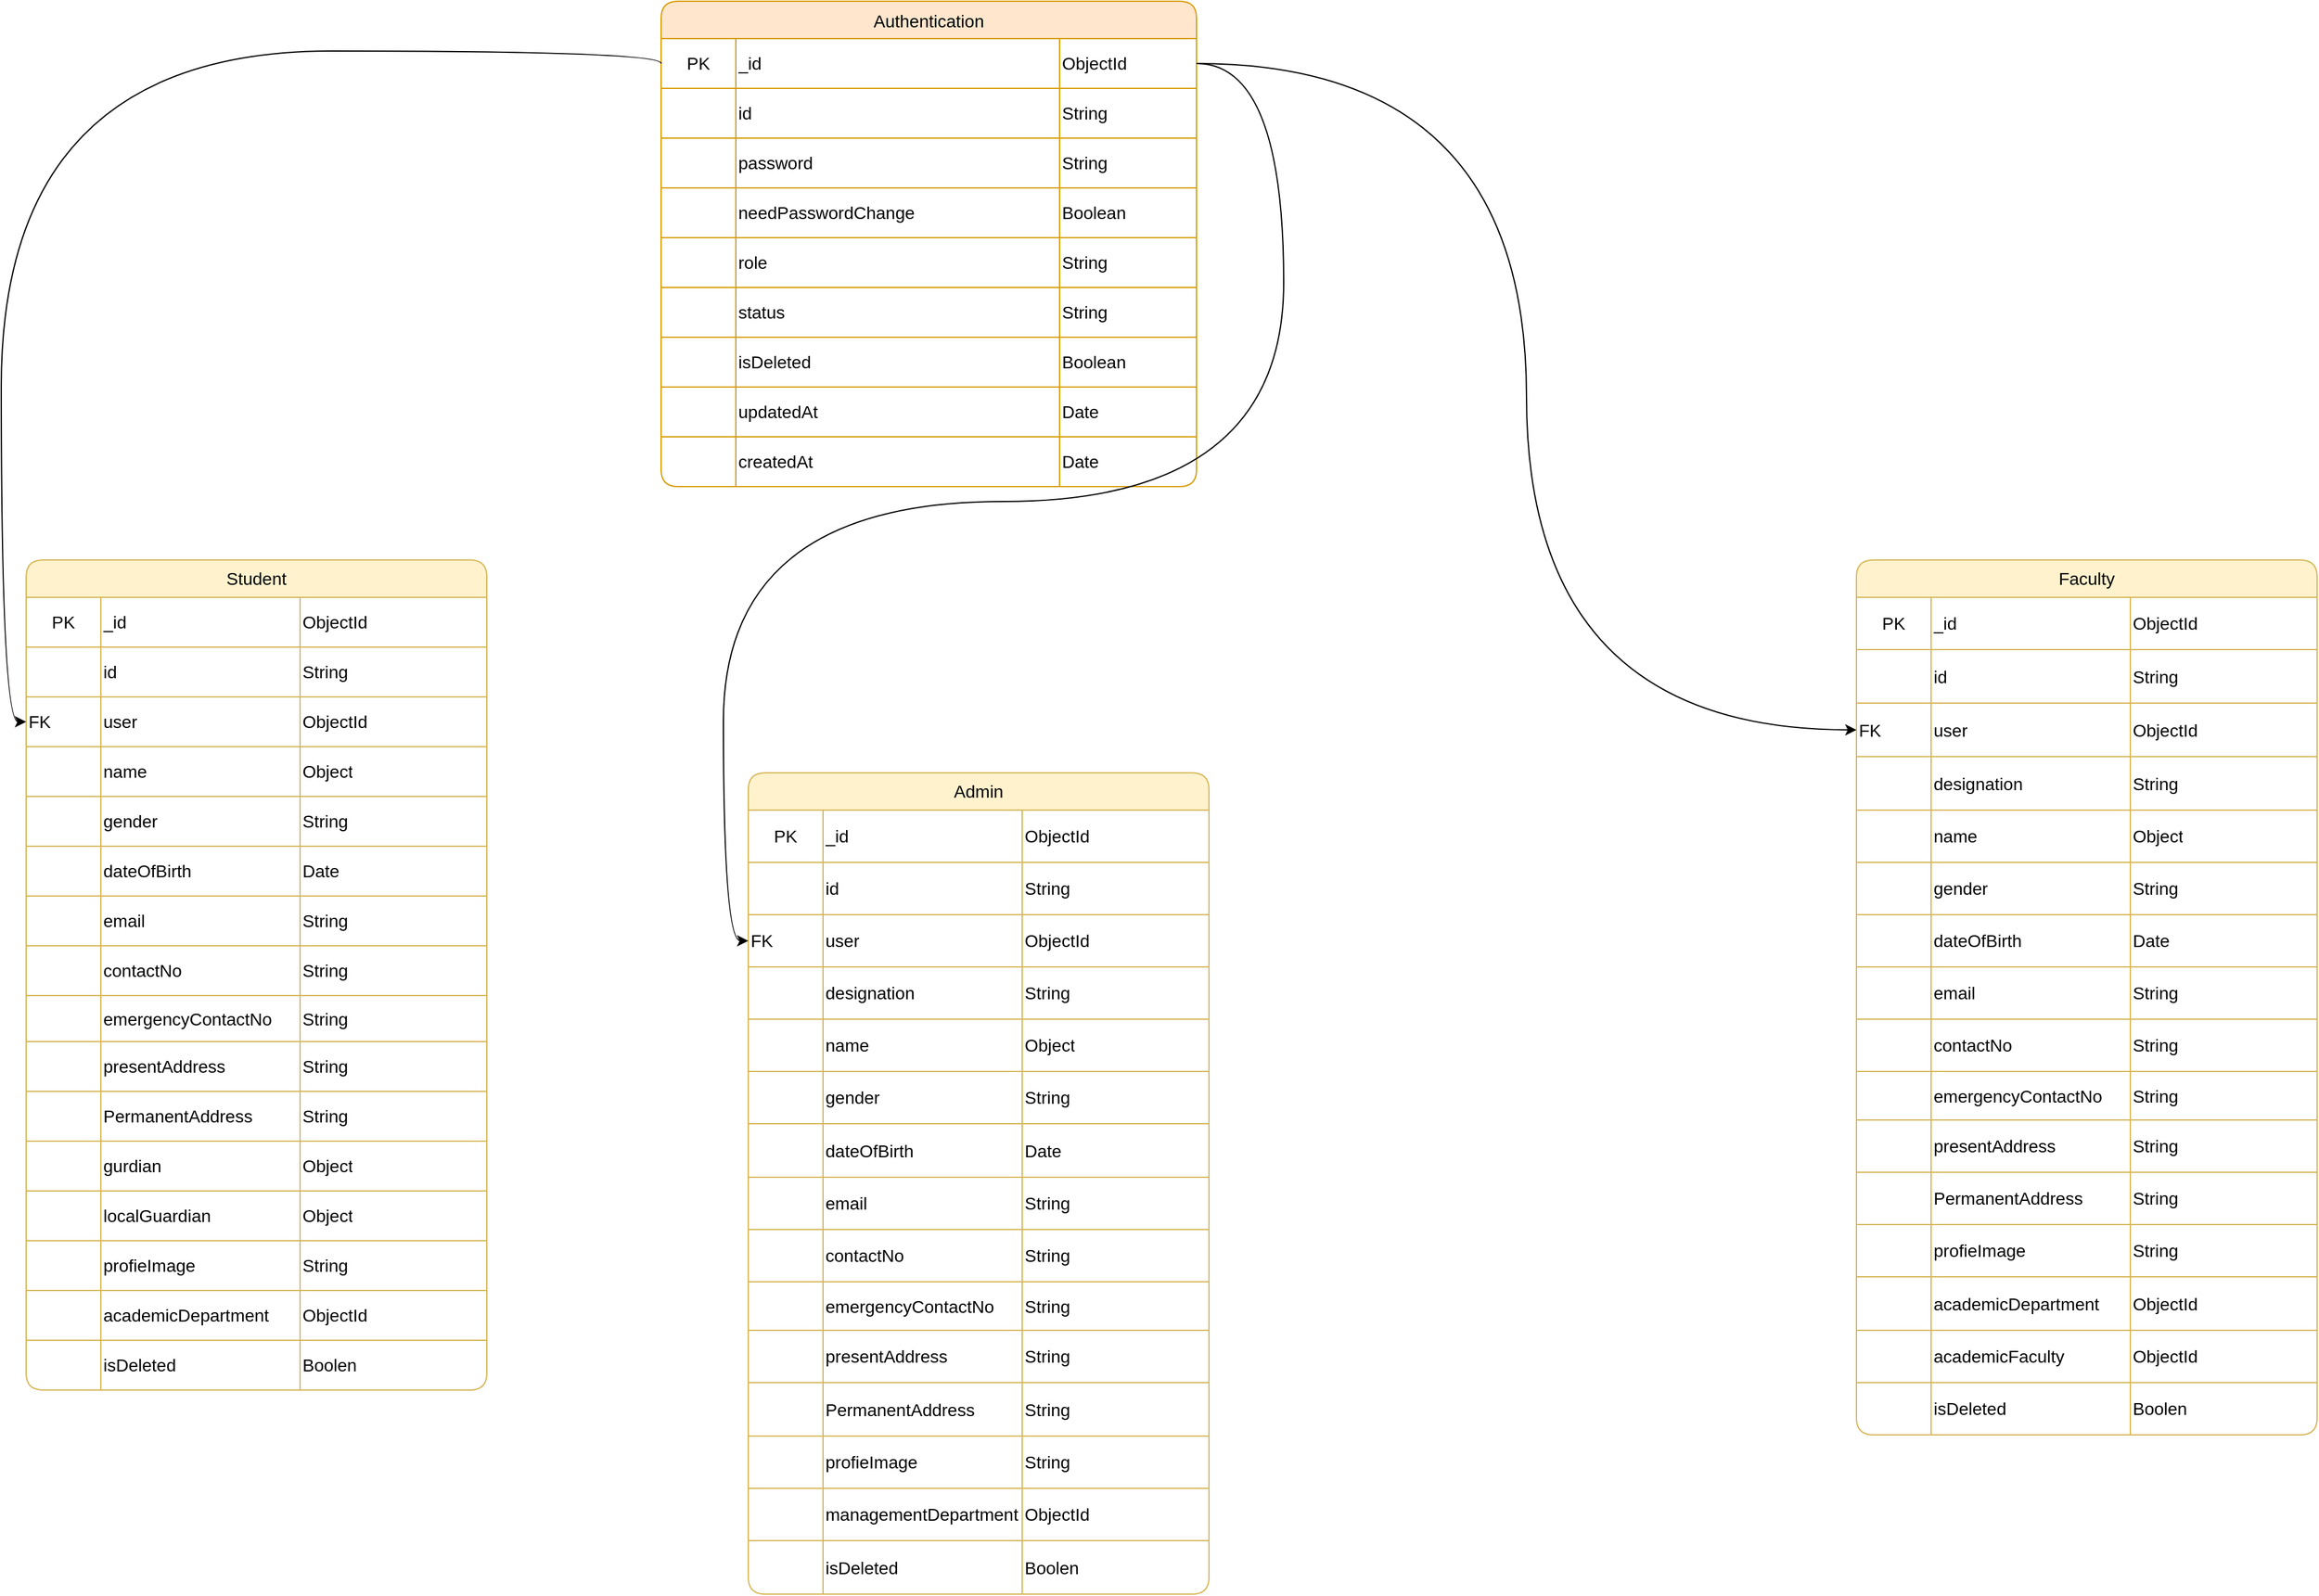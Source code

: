<mxfile version="22.1.2" type="device">
  <diagram name="Page-1" id="6FsTJ8injgApwQku-ax4">
    <mxGraphModel dx="1764" dy="1850" grid="1" gridSize="10" guides="1" tooltips="1" connect="1" arrows="1" fold="1" page="1" pageScale="1" pageWidth="850" pageHeight="1100" math="0" shadow="0">
      <root>
        <mxCell id="0" />
        <mxCell id="1" parent="0" />
        <mxCell id="IWbYmEzgAgjAkheDRCsK-27" value="Student" style="shape=table;startSize=30;container=1;collapsible=0;childLayout=tableLayout;fillColor=#fff2cc;strokeColor=#d6b656;fontColor=#000000;whiteSpace=wrap;fontSize=14;movable=1;resizable=1;rotatable=1;deletable=1;editable=1;locked=0;connectable=1;rounded=1;gradientColor=none;swimlaneFillColor=none;" vertex="1" parent="1">
          <mxGeometry x="-380" y="-531" width="370" height="667" as="geometry" />
        </mxCell>
        <mxCell id="IWbYmEzgAgjAkheDRCsK-28" value="" style="shape=tableRow;horizontal=0;startSize=0;swimlaneHead=0;swimlaneBody=0;strokeColor=inherit;top=0;left=0;bottom=0;right=0;collapsible=0;dropTarget=0;fillColor=none;points=[[0,0.5],[1,0.5]];portConstraint=eastwest;" vertex="1" parent="IWbYmEzgAgjAkheDRCsK-27">
          <mxGeometry y="30" width="370" height="40" as="geometry" />
        </mxCell>
        <mxCell id="IWbYmEzgAgjAkheDRCsK-29" value="PK" style="shape=partialRectangle;html=1;whiteSpace=wrap;connectable=0;strokeColor=inherit;overflow=hidden;fillColor=none;top=0;left=0;bottom=0;right=0;pointerEvents=1;fontSize=14;" vertex="1" parent="IWbYmEzgAgjAkheDRCsK-28">
          <mxGeometry width="60" height="40" as="geometry">
            <mxRectangle width="60" height="40" as="alternateBounds" />
          </mxGeometry>
        </mxCell>
        <mxCell id="IWbYmEzgAgjAkheDRCsK-30" value="_id" style="shape=partialRectangle;html=1;whiteSpace=wrap;connectable=0;strokeColor=inherit;overflow=hidden;fillColor=none;top=0;left=0;bottom=0;right=0;pointerEvents=1;align=left;fontSize=14;" vertex="1" parent="IWbYmEzgAgjAkheDRCsK-28">
          <mxGeometry x="60" width="160" height="40" as="geometry">
            <mxRectangle width="160" height="40" as="alternateBounds" />
          </mxGeometry>
        </mxCell>
        <mxCell id="IWbYmEzgAgjAkheDRCsK-31" value="ObjectId" style="shape=partialRectangle;html=1;whiteSpace=wrap;connectable=0;strokeColor=inherit;overflow=hidden;fillColor=none;top=0;left=0;bottom=0;right=0;pointerEvents=1;fontSize=14;align=left;" vertex="1" parent="IWbYmEzgAgjAkheDRCsK-28">
          <mxGeometry x="220" width="150" height="40" as="geometry">
            <mxRectangle width="150" height="40" as="alternateBounds" />
          </mxGeometry>
        </mxCell>
        <mxCell id="IWbYmEzgAgjAkheDRCsK-44" value="" style="shape=tableRow;horizontal=0;startSize=0;swimlaneHead=0;swimlaneBody=0;strokeColor=inherit;top=0;left=0;bottom=0;right=0;collapsible=0;dropTarget=0;fillColor=none;points=[[0,0.5],[1,0.5]];portConstraint=eastwest;" vertex="1" parent="IWbYmEzgAgjAkheDRCsK-27">
          <mxGeometry y="70" width="370" height="40" as="geometry" />
        </mxCell>
        <mxCell id="IWbYmEzgAgjAkheDRCsK-45" value="" style="shape=partialRectangle;html=1;whiteSpace=wrap;connectable=0;strokeColor=inherit;overflow=hidden;fillColor=none;top=0;left=0;bottom=0;right=0;pointerEvents=1;fontSize=14;align=left;" vertex="1" parent="IWbYmEzgAgjAkheDRCsK-44">
          <mxGeometry width="60" height="40" as="geometry">
            <mxRectangle width="60" height="40" as="alternateBounds" />
          </mxGeometry>
        </mxCell>
        <mxCell id="IWbYmEzgAgjAkheDRCsK-46" value="id" style="shape=partialRectangle;html=1;whiteSpace=wrap;connectable=0;strokeColor=inherit;overflow=hidden;fillColor=none;top=0;left=0;bottom=0;right=0;pointerEvents=1;fontSize=14;align=left;" vertex="1" parent="IWbYmEzgAgjAkheDRCsK-44">
          <mxGeometry x="60" width="160" height="40" as="geometry">
            <mxRectangle width="160" height="40" as="alternateBounds" />
          </mxGeometry>
        </mxCell>
        <mxCell id="IWbYmEzgAgjAkheDRCsK-47" value="String" style="shape=partialRectangle;html=1;whiteSpace=wrap;connectable=0;strokeColor=inherit;overflow=hidden;fillColor=none;top=0;left=0;bottom=0;right=0;pointerEvents=1;fontSize=14;align=left;" vertex="1" parent="IWbYmEzgAgjAkheDRCsK-44">
          <mxGeometry x="220" width="150" height="40" as="geometry">
            <mxRectangle width="150" height="40" as="alternateBounds" />
          </mxGeometry>
        </mxCell>
        <mxCell id="IWbYmEzgAgjAkheDRCsK-521" value="" style="shape=tableRow;horizontal=0;startSize=0;swimlaneHead=0;swimlaneBody=0;strokeColor=inherit;top=0;left=0;bottom=0;right=0;collapsible=0;dropTarget=0;fillColor=none;points=[[0,0.5],[1,0.5]];portConstraint=eastwest;" vertex="1" parent="IWbYmEzgAgjAkheDRCsK-27">
          <mxGeometry y="110" width="370" height="40" as="geometry" />
        </mxCell>
        <mxCell id="IWbYmEzgAgjAkheDRCsK-522" value="FK" style="shape=partialRectangle;html=1;whiteSpace=wrap;connectable=0;strokeColor=inherit;overflow=hidden;fillColor=none;top=0;left=0;bottom=0;right=0;pointerEvents=1;fontSize=14;align=left;" vertex="1" parent="IWbYmEzgAgjAkheDRCsK-521">
          <mxGeometry width="60" height="40" as="geometry">
            <mxRectangle width="60" height="40" as="alternateBounds" />
          </mxGeometry>
        </mxCell>
        <mxCell id="IWbYmEzgAgjAkheDRCsK-523" value="user" style="shape=partialRectangle;html=1;whiteSpace=wrap;connectable=0;strokeColor=inherit;overflow=hidden;fillColor=none;top=0;left=0;bottom=0;right=0;pointerEvents=1;fontSize=14;align=left;" vertex="1" parent="IWbYmEzgAgjAkheDRCsK-521">
          <mxGeometry x="60" width="160" height="40" as="geometry">
            <mxRectangle width="160" height="40" as="alternateBounds" />
          </mxGeometry>
        </mxCell>
        <mxCell id="IWbYmEzgAgjAkheDRCsK-524" value="ObjectId" style="shape=partialRectangle;html=1;whiteSpace=wrap;connectable=0;strokeColor=inherit;overflow=hidden;fillColor=none;top=0;left=0;bottom=0;right=0;pointerEvents=1;fontSize=14;align=left;" vertex="1" parent="IWbYmEzgAgjAkheDRCsK-521">
          <mxGeometry x="220" width="150" height="40" as="geometry">
            <mxRectangle width="150" height="40" as="alternateBounds" />
          </mxGeometry>
        </mxCell>
        <mxCell id="IWbYmEzgAgjAkheDRCsK-525" value="" style="shape=tableRow;horizontal=0;startSize=0;swimlaneHead=0;swimlaneBody=0;strokeColor=inherit;top=0;left=0;bottom=0;right=0;collapsible=0;dropTarget=0;fillColor=none;points=[[0,0.5],[1,0.5]];portConstraint=eastwest;" vertex="1" parent="IWbYmEzgAgjAkheDRCsK-27">
          <mxGeometry y="150" width="370" height="40" as="geometry" />
        </mxCell>
        <mxCell id="IWbYmEzgAgjAkheDRCsK-526" value="" style="shape=partialRectangle;html=1;whiteSpace=wrap;connectable=0;strokeColor=inherit;overflow=hidden;fillColor=none;top=0;left=0;bottom=0;right=0;pointerEvents=1;fontSize=14;align=left;" vertex="1" parent="IWbYmEzgAgjAkheDRCsK-525">
          <mxGeometry width="60" height="40" as="geometry">
            <mxRectangle width="60" height="40" as="alternateBounds" />
          </mxGeometry>
        </mxCell>
        <mxCell id="IWbYmEzgAgjAkheDRCsK-527" value="name" style="shape=partialRectangle;html=1;whiteSpace=wrap;connectable=0;strokeColor=inherit;overflow=hidden;fillColor=none;top=0;left=0;bottom=0;right=0;pointerEvents=1;fontSize=14;align=left;" vertex="1" parent="IWbYmEzgAgjAkheDRCsK-525">
          <mxGeometry x="60" width="160" height="40" as="geometry">
            <mxRectangle width="160" height="40" as="alternateBounds" />
          </mxGeometry>
        </mxCell>
        <mxCell id="IWbYmEzgAgjAkheDRCsK-528" value="Object" style="shape=partialRectangle;html=1;whiteSpace=wrap;connectable=0;strokeColor=inherit;overflow=hidden;fillColor=none;top=0;left=0;bottom=0;right=0;pointerEvents=1;fontSize=14;align=left;" vertex="1" parent="IWbYmEzgAgjAkheDRCsK-525">
          <mxGeometry x="220" width="150" height="40" as="geometry">
            <mxRectangle width="150" height="40" as="alternateBounds" />
          </mxGeometry>
        </mxCell>
        <mxCell id="IWbYmEzgAgjAkheDRCsK-48" value="" style="shape=tableRow;horizontal=0;startSize=0;swimlaneHead=0;swimlaneBody=0;strokeColor=inherit;top=0;left=0;bottom=0;right=0;collapsible=0;dropTarget=0;fillColor=none;points=[[0,0.5],[1,0.5]];portConstraint=eastwest;" vertex="1" parent="IWbYmEzgAgjAkheDRCsK-27">
          <mxGeometry y="190" width="370" height="40" as="geometry" />
        </mxCell>
        <mxCell id="IWbYmEzgAgjAkheDRCsK-49" value="" style="shape=partialRectangle;html=1;whiteSpace=wrap;connectable=0;strokeColor=inherit;overflow=hidden;fillColor=none;top=0;left=0;bottom=0;right=0;pointerEvents=1;fontSize=14;align=left;" vertex="1" parent="IWbYmEzgAgjAkheDRCsK-48">
          <mxGeometry width="60" height="40" as="geometry">
            <mxRectangle width="60" height="40" as="alternateBounds" />
          </mxGeometry>
        </mxCell>
        <mxCell id="IWbYmEzgAgjAkheDRCsK-50" value="gender" style="shape=partialRectangle;html=1;whiteSpace=wrap;connectable=0;strokeColor=inherit;overflow=hidden;fillColor=none;top=0;left=0;bottom=0;right=0;pointerEvents=1;fontSize=14;align=left;" vertex="1" parent="IWbYmEzgAgjAkheDRCsK-48">
          <mxGeometry x="60" width="160" height="40" as="geometry">
            <mxRectangle width="160" height="40" as="alternateBounds" />
          </mxGeometry>
        </mxCell>
        <mxCell id="IWbYmEzgAgjAkheDRCsK-51" value="String" style="shape=partialRectangle;html=1;whiteSpace=wrap;connectable=0;strokeColor=inherit;overflow=hidden;fillColor=none;top=0;left=0;bottom=0;right=0;pointerEvents=1;fontSize=14;align=left;" vertex="1" parent="IWbYmEzgAgjAkheDRCsK-48">
          <mxGeometry x="220" width="150" height="40" as="geometry">
            <mxRectangle width="150" height="40" as="alternateBounds" />
          </mxGeometry>
        </mxCell>
        <mxCell id="IWbYmEzgAgjAkheDRCsK-60" value="" style="shape=tableRow;horizontal=0;startSize=0;swimlaneHead=0;swimlaneBody=0;strokeColor=inherit;top=0;left=0;bottom=0;right=0;collapsible=0;dropTarget=0;fillColor=none;points=[[0,0.5],[1,0.5]];portConstraint=eastwest;" vertex="1" parent="IWbYmEzgAgjAkheDRCsK-27">
          <mxGeometry y="230" width="370" height="40" as="geometry" />
        </mxCell>
        <mxCell id="IWbYmEzgAgjAkheDRCsK-61" value="" style="shape=partialRectangle;html=1;whiteSpace=wrap;connectable=0;strokeColor=inherit;overflow=hidden;fillColor=none;top=0;left=0;bottom=0;right=0;pointerEvents=1;fontSize=14;align=left;" vertex="1" parent="IWbYmEzgAgjAkheDRCsK-60">
          <mxGeometry width="60" height="40" as="geometry">
            <mxRectangle width="60" height="40" as="alternateBounds" />
          </mxGeometry>
        </mxCell>
        <mxCell id="IWbYmEzgAgjAkheDRCsK-62" value="dateOfBirth" style="shape=partialRectangle;html=1;whiteSpace=wrap;connectable=0;strokeColor=inherit;overflow=hidden;fillColor=none;top=0;left=0;bottom=0;right=0;pointerEvents=1;fontSize=14;align=left;" vertex="1" parent="IWbYmEzgAgjAkheDRCsK-60">
          <mxGeometry x="60" width="160" height="40" as="geometry">
            <mxRectangle width="160" height="40" as="alternateBounds" />
          </mxGeometry>
        </mxCell>
        <mxCell id="IWbYmEzgAgjAkheDRCsK-63" value="Date" style="shape=partialRectangle;html=1;whiteSpace=wrap;connectable=0;strokeColor=inherit;overflow=hidden;fillColor=none;top=0;left=0;bottom=0;right=0;pointerEvents=1;fontSize=14;align=left;" vertex="1" parent="IWbYmEzgAgjAkheDRCsK-60">
          <mxGeometry x="220" width="150" height="40" as="geometry">
            <mxRectangle width="150" height="40" as="alternateBounds" />
          </mxGeometry>
        </mxCell>
        <mxCell id="IWbYmEzgAgjAkheDRCsK-68" value="" style="shape=tableRow;horizontal=0;startSize=0;swimlaneHead=0;swimlaneBody=0;strokeColor=inherit;top=0;left=0;bottom=0;right=0;collapsible=0;dropTarget=0;fillColor=none;points=[[0,0.5],[1,0.5]];portConstraint=eastwest;" vertex="1" parent="IWbYmEzgAgjAkheDRCsK-27">
          <mxGeometry y="270" width="370" height="40" as="geometry" />
        </mxCell>
        <mxCell id="IWbYmEzgAgjAkheDRCsK-69" value="" style="shape=partialRectangle;html=1;whiteSpace=wrap;connectable=0;strokeColor=inherit;overflow=hidden;fillColor=none;top=0;left=0;bottom=0;right=0;pointerEvents=1;fontSize=14;align=left;" vertex="1" parent="IWbYmEzgAgjAkheDRCsK-68">
          <mxGeometry width="60" height="40" as="geometry">
            <mxRectangle width="60" height="40" as="alternateBounds" />
          </mxGeometry>
        </mxCell>
        <mxCell id="IWbYmEzgAgjAkheDRCsK-70" value="email" style="shape=partialRectangle;html=1;whiteSpace=wrap;connectable=0;strokeColor=inherit;overflow=hidden;fillColor=none;top=0;left=0;bottom=0;right=0;pointerEvents=1;fontSize=14;align=left;" vertex="1" parent="IWbYmEzgAgjAkheDRCsK-68">
          <mxGeometry x="60" width="160" height="40" as="geometry">
            <mxRectangle width="160" height="40" as="alternateBounds" />
          </mxGeometry>
        </mxCell>
        <mxCell id="IWbYmEzgAgjAkheDRCsK-71" value="String" style="shape=partialRectangle;html=1;whiteSpace=wrap;connectable=0;strokeColor=inherit;overflow=hidden;fillColor=none;top=0;left=0;bottom=0;right=0;pointerEvents=1;fontSize=14;align=left;dashed=1;" vertex="1" parent="IWbYmEzgAgjAkheDRCsK-68">
          <mxGeometry x="220" width="150" height="40" as="geometry">
            <mxRectangle width="150" height="40" as="alternateBounds" />
          </mxGeometry>
        </mxCell>
        <mxCell id="IWbYmEzgAgjAkheDRCsK-64" value="" style="shape=tableRow;horizontal=0;startSize=0;swimlaneHead=0;swimlaneBody=0;strokeColor=inherit;top=0;left=0;bottom=0;right=0;collapsible=0;dropTarget=0;fillColor=none;points=[[0,0.5],[1,0.5]];portConstraint=eastwest;" vertex="1" parent="IWbYmEzgAgjAkheDRCsK-27">
          <mxGeometry y="310" width="370" height="40" as="geometry" />
        </mxCell>
        <mxCell id="IWbYmEzgAgjAkheDRCsK-65" value="" style="shape=partialRectangle;html=1;whiteSpace=wrap;connectable=0;strokeColor=inherit;overflow=hidden;fillColor=none;top=0;left=0;bottom=0;right=0;pointerEvents=1;fontSize=14;align=left;" vertex="1" parent="IWbYmEzgAgjAkheDRCsK-64">
          <mxGeometry width="60" height="40" as="geometry">
            <mxRectangle width="60" height="40" as="alternateBounds" />
          </mxGeometry>
        </mxCell>
        <mxCell id="IWbYmEzgAgjAkheDRCsK-66" value="contactNo" style="shape=partialRectangle;html=1;whiteSpace=wrap;connectable=0;strokeColor=inherit;overflow=hidden;fillColor=none;top=0;left=0;bottom=0;right=0;pointerEvents=1;fontSize=14;align=left;" vertex="1" parent="IWbYmEzgAgjAkheDRCsK-64">
          <mxGeometry x="60" width="160" height="40" as="geometry">
            <mxRectangle width="160" height="40" as="alternateBounds" />
          </mxGeometry>
        </mxCell>
        <mxCell id="IWbYmEzgAgjAkheDRCsK-67" value="String" style="shape=partialRectangle;html=1;whiteSpace=wrap;connectable=0;strokeColor=inherit;overflow=hidden;fillColor=none;top=0;left=0;bottom=0;right=0;pointerEvents=1;fontSize=14;align=left;" vertex="1" parent="IWbYmEzgAgjAkheDRCsK-64">
          <mxGeometry x="220" width="150" height="40" as="geometry">
            <mxRectangle width="150" height="40" as="alternateBounds" />
          </mxGeometry>
        </mxCell>
        <mxCell id="IWbYmEzgAgjAkheDRCsK-76" value="" style="shape=tableRow;horizontal=0;startSize=0;swimlaneHead=0;swimlaneBody=0;strokeColor=inherit;top=0;left=0;bottom=0;right=0;collapsible=0;dropTarget=0;fillColor=none;points=[[0,0.5],[1,0.5]];portConstraint=eastwest;" vertex="1" parent="IWbYmEzgAgjAkheDRCsK-27">
          <mxGeometry y="350" width="370" height="37" as="geometry" />
        </mxCell>
        <mxCell id="IWbYmEzgAgjAkheDRCsK-77" value="" style="shape=partialRectangle;html=1;whiteSpace=wrap;connectable=0;strokeColor=inherit;overflow=hidden;fillColor=none;top=0;left=0;bottom=0;right=0;pointerEvents=1;fontSize=14;align=left;" vertex="1" parent="IWbYmEzgAgjAkheDRCsK-76">
          <mxGeometry width="60" height="37" as="geometry">
            <mxRectangle width="60" height="37" as="alternateBounds" />
          </mxGeometry>
        </mxCell>
        <mxCell id="IWbYmEzgAgjAkheDRCsK-78" value="emergencyContactNo" style="shape=partialRectangle;html=1;whiteSpace=wrap;connectable=0;strokeColor=inherit;overflow=hidden;fillColor=none;top=0;left=0;bottom=0;right=0;pointerEvents=1;fontSize=14;align=left;" vertex="1" parent="IWbYmEzgAgjAkheDRCsK-76">
          <mxGeometry x="60" width="160" height="37" as="geometry">
            <mxRectangle width="160" height="37" as="alternateBounds" />
          </mxGeometry>
        </mxCell>
        <mxCell id="IWbYmEzgAgjAkheDRCsK-79" value="String" style="shape=partialRectangle;html=1;whiteSpace=wrap;connectable=0;strokeColor=inherit;overflow=hidden;fillColor=none;top=0;left=0;bottom=0;right=0;pointerEvents=1;fontSize=14;align=left;" vertex="1" parent="IWbYmEzgAgjAkheDRCsK-76">
          <mxGeometry x="220" width="150" height="37" as="geometry">
            <mxRectangle width="150" height="37" as="alternateBounds" />
          </mxGeometry>
        </mxCell>
        <mxCell id="IWbYmEzgAgjAkheDRCsK-72" value="" style="shape=tableRow;horizontal=0;startSize=0;swimlaneHead=0;swimlaneBody=0;strokeColor=inherit;top=0;left=0;bottom=0;right=0;collapsible=0;dropTarget=0;fillColor=none;points=[[0,0.5],[1,0.5]];portConstraint=eastwest;rounded=1;" vertex="1" parent="IWbYmEzgAgjAkheDRCsK-27">
          <mxGeometry y="387" width="370" height="40" as="geometry" />
        </mxCell>
        <mxCell id="IWbYmEzgAgjAkheDRCsK-73" value="" style="shape=partialRectangle;html=1;whiteSpace=wrap;connectable=0;strokeColor=inherit;overflow=hidden;fillColor=none;top=0;left=0;bottom=0;right=0;pointerEvents=1;fontSize=14;align=left;" vertex="1" parent="IWbYmEzgAgjAkheDRCsK-72">
          <mxGeometry width="60" height="40" as="geometry">
            <mxRectangle width="60" height="40" as="alternateBounds" />
          </mxGeometry>
        </mxCell>
        <mxCell id="IWbYmEzgAgjAkheDRCsK-74" value="presentAddress" style="shape=partialRectangle;html=1;whiteSpace=wrap;connectable=0;strokeColor=inherit;overflow=hidden;fillColor=none;top=0;left=0;bottom=0;right=0;pointerEvents=1;fontSize=14;align=left;" vertex="1" parent="IWbYmEzgAgjAkheDRCsK-72">
          <mxGeometry x="60" width="160" height="40" as="geometry">
            <mxRectangle width="160" height="40" as="alternateBounds" />
          </mxGeometry>
        </mxCell>
        <mxCell id="IWbYmEzgAgjAkheDRCsK-75" value="String" style="shape=partialRectangle;html=1;whiteSpace=wrap;connectable=0;strokeColor=inherit;overflow=hidden;fillColor=none;top=0;left=0;bottom=0;right=0;pointerEvents=1;fontSize=14;align=left;" vertex="1" parent="IWbYmEzgAgjAkheDRCsK-72">
          <mxGeometry x="220" width="150" height="40" as="geometry">
            <mxRectangle width="150" height="40" as="alternateBounds" />
          </mxGeometry>
        </mxCell>
        <mxCell id="IWbYmEzgAgjAkheDRCsK-80" value="" style="shape=tableRow;horizontal=0;startSize=0;swimlaneHead=0;swimlaneBody=0;strokeColor=inherit;top=0;left=0;bottom=0;right=0;collapsible=0;dropTarget=0;fillColor=none;points=[[0,0.5],[1,0.5]];portConstraint=eastwest;rounded=1;" vertex="1" parent="IWbYmEzgAgjAkheDRCsK-27">
          <mxGeometry y="427" width="370" height="40" as="geometry" />
        </mxCell>
        <mxCell id="IWbYmEzgAgjAkheDRCsK-81" value="" style="shape=partialRectangle;html=1;whiteSpace=wrap;connectable=0;strokeColor=inherit;overflow=hidden;fillColor=none;top=0;left=0;bottom=0;right=0;pointerEvents=1;fontSize=14;align=left;" vertex="1" parent="IWbYmEzgAgjAkheDRCsK-80">
          <mxGeometry width="60" height="40" as="geometry">
            <mxRectangle width="60" height="40" as="alternateBounds" />
          </mxGeometry>
        </mxCell>
        <mxCell id="IWbYmEzgAgjAkheDRCsK-82" value="PermanentAddress" style="shape=partialRectangle;html=1;whiteSpace=wrap;connectable=0;strokeColor=inherit;overflow=hidden;fillColor=none;top=0;left=0;bottom=0;right=0;pointerEvents=1;fontSize=14;align=left;" vertex="1" parent="IWbYmEzgAgjAkheDRCsK-80">
          <mxGeometry x="60" width="160" height="40" as="geometry">
            <mxRectangle width="160" height="40" as="alternateBounds" />
          </mxGeometry>
        </mxCell>
        <mxCell id="IWbYmEzgAgjAkheDRCsK-83" value="String" style="shape=partialRectangle;html=1;whiteSpace=wrap;connectable=0;strokeColor=inherit;overflow=hidden;fillColor=none;top=0;left=0;bottom=0;right=0;pointerEvents=1;fontSize=14;align=left;" vertex="1" parent="IWbYmEzgAgjAkheDRCsK-80">
          <mxGeometry x="220" width="150" height="40" as="geometry">
            <mxRectangle width="150" height="40" as="alternateBounds" />
          </mxGeometry>
        </mxCell>
        <mxCell id="IWbYmEzgAgjAkheDRCsK-84" value="" style="shape=tableRow;horizontal=0;startSize=0;swimlaneHead=0;swimlaneBody=0;strokeColor=inherit;top=0;left=0;bottom=0;right=0;collapsible=0;dropTarget=0;fillColor=none;points=[[0,0.5],[1,0.5]];portConstraint=eastwest;rounded=1;" vertex="1" parent="IWbYmEzgAgjAkheDRCsK-27">
          <mxGeometry y="467" width="370" height="40" as="geometry" />
        </mxCell>
        <mxCell id="IWbYmEzgAgjAkheDRCsK-85" value="" style="shape=partialRectangle;html=1;whiteSpace=wrap;connectable=0;strokeColor=inherit;overflow=hidden;fillColor=none;top=0;left=0;bottom=0;right=0;pointerEvents=1;fontSize=14;align=left;" vertex="1" parent="IWbYmEzgAgjAkheDRCsK-84">
          <mxGeometry width="60" height="40" as="geometry">
            <mxRectangle width="60" height="40" as="alternateBounds" />
          </mxGeometry>
        </mxCell>
        <mxCell id="IWbYmEzgAgjAkheDRCsK-86" value="gurdian" style="shape=partialRectangle;html=1;whiteSpace=wrap;connectable=0;strokeColor=inherit;overflow=hidden;fillColor=none;top=0;left=0;bottom=0;right=0;pointerEvents=1;fontSize=14;align=left;" vertex="1" parent="IWbYmEzgAgjAkheDRCsK-84">
          <mxGeometry x="60" width="160" height="40" as="geometry">
            <mxRectangle width="160" height="40" as="alternateBounds" />
          </mxGeometry>
        </mxCell>
        <mxCell id="IWbYmEzgAgjAkheDRCsK-87" value="Object" style="shape=partialRectangle;html=1;whiteSpace=wrap;connectable=0;strokeColor=inherit;overflow=hidden;fillColor=none;top=0;left=0;bottom=0;right=0;pointerEvents=1;fontSize=14;align=left;" vertex="1" parent="IWbYmEzgAgjAkheDRCsK-84">
          <mxGeometry x="220" width="150" height="40" as="geometry">
            <mxRectangle width="150" height="40" as="alternateBounds" />
          </mxGeometry>
        </mxCell>
        <mxCell id="IWbYmEzgAgjAkheDRCsK-93" value="" style="shape=tableRow;horizontal=0;startSize=0;swimlaneHead=0;swimlaneBody=0;strokeColor=inherit;top=0;left=0;bottom=0;right=0;collapsible=0;dropTarget=0;fillColor=none;points=[[0,0.5],[1,0.5]];portConstraint=eastwest;rounded=1;dashed=1;dashPattern=12 12;" vertex="1" parent="IWbYmEzgAgjAkheDRCsK-27">
          <mxGeometry y="507" width="370" height="40" as="geometry" />
        </mxCell>
        <mxCell id="IWbYmEzgAgjAkheDRCsK-94" value="" style="shape=partialRectangle;html=1;whiteSpace=wrap;connectable=0;strokeColor=inherit;overflow=hidden;fillColor=none;top=0;left=0;bottom=0;right=0;pointerEvents=1;fontSize=14;align=left;" vertex="1" parent="IWbYmEzgAgjAkheDRCsK-93">
          <mxGeometry width="60" height="40" as="geometry">
            <mxRectangle width="60" height="40" as="alternateBounds" />
          </mxGeometry>
        </mxCell>
        <mxCell id="IWbYmEzgAgjAkheDRCsK-95" value="localGuardian" style="shape=partialRectangle;html=1;whiteSpace=wrap;connectable=0;strokeColor=inherit;overflow=hidden;fillColor=none;top=0;left=0;bottom=0;right=0;pointerEvents=1;fontSize=14;align=left;dashed=1;dashPattern=12 12;" vertex="1" parent="IWbYmEzgAgjAkheDRCsK-93">
          <mxGeometry x="60" width="160" height="40" as="geometry">
            <mxRectangle width="160" height="40" as="alternateBounds" />
          </mxGeometry>
        </mxCell>
        <mxCell id="IWbYmEzgAgjAkheDRCsK-96" value="Object" style="shape=partialRectangle;html=1;whiteSpace=wrap;connectable=0;strokeColor=inherit;overflow=hidden;fillColor=none;top=0;left=0;bottom=0;right=0;pointerEvents=1;fontSize=14;align=left;" vertex="1" parent="IWbYmEzgAgjAkheDRCsK-93">
          <mxGeometry x="220" width="150" height="40" as="geometry">
            <mxRectangle width="150" height="40" as="alternateBounds" />
          </mxGeometry>
        </mxCell>
        <mxCell id="IWbYmEzgAgjAkheDRCsK-97" value="" style="shape=tableRow;horizontal=0;startSize=0;swimlaneHead=0;swimlaneBody=0;strokeColor=inherit;top=0;left=0;bottom=0;right=0;collapsible=0;dropTarget=0;fillColor=none;points=[[0,0.5],[1,0.5]];portConstraint=eastwest;rounded=1;dashed=1;dashPattern=12 12;" vertex="1" parent="IWbYmEzgAgjAkheDRCsK-27">
          <mxGeometry y="547" width="370" height="40" as="geometry" />
        </mxCell>
        <mxCell id="IWbYmEzgAgjAkheDRCsK-98" value="" style="shape=partialRectangle;html=1;whiteSpace=wrap;connectable=0;strokeColor=inherit;overflow=hidden;fillColor=none;top=0;left=0;bottom=0;right=0;pointerEvents=1;fontSize=14;align=left;" vertex="1" parent="IWbYmEzgAgjAkheDRCsK-97">
          <mxGeometry width="60" height="40" as="geometry">
            <mxRectangle width="60" height="40" as="alternateBounds" />
          </mxGeometry>
        </mxCell>
        <mxCell id="IWbYmEzgAgjAkheDRCsK-99" value="profieImage" style="shape=partialRectangle;html=1;whiteSpace=wrap;connectable=0;strokeColor=inherit;overflow=hidden;fillColor=none;top=0;left=0;bottom=0;right=0;pointerEvents=1;fontSize=14;align=left;dashed=1;dashPattern=12 12;" vertex="1" parent="IWbYmEzgAgjAkheDRCsK-97">
          <mxGeometry x="60" width="160" height="40" as="geometry">
            <mxRectangle width="160" height="40" as="alternateBounds" />
          </mxGeometry>
        </mxCell>
        <mxCell id="IWbYmEzgAgjAkheDRCsK-100" value="String" style="shape=partialRectangle;html=1;whiteSpace=wrap;connectable=0;strokeColor=inherit;overflow=hidden;fillColor=none;top=0;left=0;bottom=0;right=0;pointerEvents=1;fontSize=14;align=left;" vertex="1" parent="IWbYmEzgAgjAkheDRCsK-97">
          <mxGeometry x="220" width="150" height="40" as="geometry">
            <mxRectangle width="150" height="40" as="alternateBounds" />
          </mxGeometry>
        </mxCell>
        <mxCell id="IWbYmEzgAgjAkheDRCsK-105" value="" style="shape=tableRow;horizontal=0;startSize=0;swimlaneHead=0;swimlaneBody=0;strokeColor=inherit;top=0;left=0;bottom=0;right=0;collapsible=0;dropTarget=0;fillColor=none;points=[[0,0.5],[1,0.5]];portConstraint=eastwest;rounded=1;dashed=1;dashPattern=12 12;" vertex="1" parent="IWbYmEzgAgjAkheDRCsK-27">
          <mxGeometry y="587" width="370" height="40" as="geometry" />
        </mxCell>
        <mxCell id="IWbYmEzgAgjAkheDRCsK-106" value="" style="shape=partialRectangle;html=1;whiteSpace=wrap;connectable=0;strokeColor=inherit;overflow=hidden;fillColor=none;top=0;left=0;bottom=0;right=0;pointerEvents=1;fontSize=14;align=left;" vertex="1" parent="IWbYmEzgAgjAkheDRCsK-105">
          <mxGeometry width="60" height="40" as="geometry">
            <mxRectangle width="60" height="40" as="alternateBounds" />
          </mxGeometry>
        </mxCell>
        <mxCell id="IWbYmEzgAgjAkheDRCsK-107" value="academicDepartment" style="shape=partialRectangle;html=1;whiteSpace=wrap;connectable=0;strokeColor=inherit;overflow=hidden;fillColor=none;top=0;left=0;bottom=0;right=0;pointerEvents=1;fontSize=14;align=left;dashed=1;dashPattern=12 12;" vertex="1" parent="IWbYmEzgAgjAkheDRCsK-105">
          <mxGeometry x="60" width="160" height="40" as="geometry">
            <mxRectangle width="160" height="40" as="alternateBounds" />
          </mxGeometry>
        </mxCell>
        <mxCell id="IWbYmEzgAgjAkheDRCsK-108" value="ObjectId" style="shape=partialRectangle;html=1;whiteSpace=wrap;connectable=0;strokeColor=inherit;overflow=hidden;fillColor=none;top=0;left=0;bottom=0;right=0;pointerEvents=1;fontSize=14;align=left;" vertex="1" parent="IWbYmEzgAgjAkheDRCsK-105">
          <mxGeometry x="220" width="150" height="40" as="geometry">
            <mxRectangle width="150" height="40" as="alternateBounds" />
          </mxGeometry>
        </mxCell>
        <mxCell id="IWbYmEzgAgjAkheDRCsK-109" value="" style="shape=tableRow;horizontal=0;startSize=0;swimlaneHead=0;swimlaneBody=0;strokeColor=inherit;top=0;left=0;bottom=0;right=0;collapsible=0;dropTarget=0;fillColor=none;points=[[0,0.5],[1,0.5]];portConstraint=eastwest;rounded=1;dashed=1;dashPattern=12 12;" vertex="1" parent="IWbYmEzgAgjAkheDRCsK-27">
          <mxGeometry y="627" width="370" height="40" as="geometry" />
        </mxCell>
        <mxCell id="IWbYmEzgAgjAkheDRCsK-110" value="" style="shape=partialRectangle;html=1;whiteSpace=wrap;connectable=0;strokeColor=inherit;overflow=hidden;fillColor=none;top=0;left=0;bottom=0;right=0;pointerEvents=1;fontSize=14;align=left;" vertex="1" parent="IWbYmEzgAgjAkheDRCsK-109">
          <mxGeometry width="60" height="40" as="geometry">
            <mxRectangle width="60" height="40" as="alternateBounds" />
          </mxGeometry>
        </mxCell>
        <mxCell id="IWbYmEzgAgjAkheDRCsK-111" value="isDeleted" style="shape=partialRectangle;html=1;whiteSpace=wrap;connectable=0;strokeColor=inherit;overflow=hidden;fillColor=none;top=0;left=0;bottom=0;right=0;pointerEvents=1;fontSize=14;align=left;dashed=1;dashPattern=12 12;" vertex="1" parent="IWbYmEzgAgjAkheDRCsK-109">
          <mxGeometry x="60" width="160" height="40" as="geometry">
            <mxRectangle width="160" height="40" as="alternateBounds" />
          </mxGeometry>
        </mxCell>
        <mxCell id="IWbYmEzgAgjAkheDRCsK-112" value="Boolen" style="shape=partialRectangle;html=1;whiteSpace=wrap;connectable=0;strokeColor=inherit;overflow=hidden;fillColor=none;top=0;left=0;bottom=0;right=0;pointerEvents=1;fontSize=14;align=left;" vertex="1" parent="IWbYmEzgAgjAkheDRCsK-109">
          <mxGeometry x="220" width="150" height="40" as="geometry">
            <mxRectangle width="150" height="40" as="alternateBounds" />
          </mxGeometry>
        </mxCell>
        <mxCell id="IWbYmEzgAgjAkheDRCsK-273" value="Faculty" style="shape=table;startSize=30;container=1;collapsible=0;childLayout=tableLayout;fillColor=#fff2cc;strokeColor=#d6b656;fontColor=#000000;whiteSpace=wrap;fontSize=14;movable=1;resizable=1;rotatable=1;deletable=1;editable=1;locked=0;connectable=1;rounded=1;gradientColor=none;swimlaneFillColor=none;" vertex="1" parent="1">
          <mxGeometry x="1090" y="-531" width="370" height="703" as="geometry" />
        </mxCell>
        <mxCell id="IWbYmEzgAgjAkheDRCsK-274" value="" style="shape=tableRow;horizontal=0;startSize=0;swimlaneHead=0;swimlaneBody=0;strokeColor=inherit;top=0;left=0;bottom=0;right=0;collapsible=0;dropTarget=0;fillColor=none;points=[[0,0.5],[1,0.5]];portConstraint=eastwest;" vertex="1" parent="IWbYmEzgAgjAkheDRCsK-273">
          <mxGeometry y="30" width="370" height="42" as="geometry" />
        </mxCell>
        <mxCell id="IWbYmEzgAgjAkheDRCsK-275" value="PK" style="shape=partialRectangle;html=1;whiteSpace=wrap;connectable=0;strokeColor=inherit;overflow=hidden;fillColor=none;top=0;left=0;bottom=0;right=0;pointerEvents=1;fontSize=14;" vertex="1" parent="IWbYmEzgAgjAkheDRCsK-274">
          <mxGeometry width="60" height="42" as="geometry">
            <mxRectangle width="60" height="42" as="alternateBounds" />
          </mxGeometry>
        </mxCell>
        <mxCell id="IWbYmEzgAgjAkheDRCsK-276" value="_id" style="shape=partialRectangle;html=1;whiteSpace=wrap;connectable=0;strokeColor=inherit;overflow=hidden;fillColor=none;top=0;left=0;bottom=0;right=0;pointerEvents=1;align=left;fontSize=14;" vertex="1" parent="IWbYmEzgAgjAkheDRCsK-274">
          <mxGeometry x="60" width="160" height="42" as="geometry">
            <mxRectangle width="160" height="42" as="alternateBounds" />
          </mxGeometry>
        </mxCell>
        <mxCell id="IWbYmEzgAgjAkheDRCsK-277" value="ObjectId" style="shape=partialRectangle;html=1;whiteSpace=wrap;connectable=0;strokeColor=inherit;overflow=hidden;fillColor=none;top=0;left=0;bottom=0;right=0;pointerEvents=1;fontSize=14;align=left;" vertex="1" parent="IWbYmEzgAgjAkheDRCsK-274">
          <mxGeometry x="220" width="150" height="42" as="geometry">
            <mxRectangle width="150" height="42" as="alternateBounds" />
          </mxGeometry>
        </mxCell>
        <mxCell id="IWbYmEzgAgjAkheDRCsK-443" value="" style="shape=tableRow;horizontal=0;startSize=0;swimlaneHead=0;swimlaneBody=0;strokeColor=inherit;top=0;left=0;bottom=0;right=0;collapsible=0;dropTarget=0;fillColor=none;points=[[0,0.5],[1,0.5]];portConstraint=eastwest;" vertex="1" parent="IWbYmEzgAgjAkheDRCsK-273">
          <mxGeometry y="72" width="370" height="43" as="geometry" />
        </mxCell>
        <mxCell id="IWbYmEzgAgjAkheDRCsK-444" value="" style="shape=partialRectangle;html=1;whiteSpace=wrap;connectable=0;strokeColor=inherit;overflow=hidden;fillColor=none;top=0;left=0;bottom=0;right=0;pointerEvents=1;fontSize=14;align=left;" vertex="1" parent="IWbYmEzgAgjAkheDRCsK-443">
          <mxGeometry width="60" height="43" as="geometry">
            <mxRectangle width="60" height="43" as="alternateBounds" />
          </mxGeometry>
        </mxCell>
        <mxCell id="IWbYmEzgAgjAkheDRCsK-445" value="id" style="shape=partialRectangle;html=1;whiteSpace=wrap;connectable=0;strokeColor=inherit;overflow=hidden;fillColor=none;top=0;left=0;bottom=0;right=0;pointerEvents=1;fontSize=14;align=left;" vertex="1" parent="IWbYmEzgAgjAkheDRCsK-443">
          <mxGeometry x="60" width="160" height="43" as="geometry">
            <mxRectangle width="160" height="43" as="alternateBounds" />
          </mxGeometry>
        </mxCell>
        <mxCell id="IWbYmEzgAgjAkheDRCsK-446" value="String" style="shape=partialRectangle;html=1;whiteSpace=wrap;connectable=0;strokeColor=inherit;overflow=hidden;fillColor=none;top=0;left=0;bottom=0;right=0;pointerEvents=1;fontSize=14;align=left;" vertex="1" parent="IWbYmEzgAgjAkheDRCsK-443">
          <mxGeometry x="220" width="150" height="43" as="geometry">
            <mxRectangle width="150" height="43" as="alternateBounds" />
          </mxGeometry>
        </mxCell>
        <mxCell id="IWbYmEzgAgjAkheDRCsK-537" value="" style="shape=tableRow;horizontal=0;startSize=0;swimlaneHead=0;swimlaneBody=0;strokeColor=inherit;top=0;left=0;bottom=0;right=0;collapsible=0;dropTarget=0;fillColor=none;points=[[0,0.5],[1,0.5]];portConstraint=eastwest;" vertex="1" parent="IWbYmEzgAgjAkheDRCsK-273">
          <mxGeometry y="115" width="370" height="43" as="geometry" />
        </mxCell>
        <mxCell id="IWbYmEzgAgjAkheDRCsK-538" value="FK" style="shape=partialRectangle;html=1;whiteSpace=wrap;connectable=0;strokeColor=inherit;overflow=hidden;fillColor=none;top=0;left=0;bottom=0;right=0;pointerEvents=1;fontSize=14;align=left;" vertex="1" parent="IWbYmEzgAgjAkheDRCsK-537">
          <mxGeometry width="60" height="43" as="geometry">
            <mxRectangle width="60" height="43" as="alternateBounds" />
          </mxGeometry>
        </mxCell>
        <mxCell id="IWbYmEzgAgjAkheDRCsK-539" value="user" style="shape=partialRectangle;html=1;whiteSpace=wrap;connectable=0;strokeColor=inherit;overflow=hidden;fillColor=none;top=0;left=0;bottom=0;right=0;pointerEvents=1;fontSize=14;align=left;" vertex="1" parent="IWbYmEzgAgjAkheDRCsK-537">
          <mxGeometry x="60" width="160" height="43" as="geometry">
            <mxRectangle width="160" height="43" as="alternateBounds" />
          </mxGeometry>
        </mxCell>
        <mxCell id="IWbYmEzgAgjAkheDRCsK-540" value="ObjectId" style="shape=partialRectangle;html=1;whiteSpace=wrap;connectable=0;strokeColor=inherit;overflow=hidden;fillColor=none;top=0;left=0;bottom=0;right=0;pointerEvents=1;fontSize=14;align=left;" vertex="1" parent="IWbYmEzgAgjAkheDRCsK-537">
          <mxGeometry x="220" width="150" height="43" as="geometry">
            <mxRectangle width="150" height="43" as="alternateBounds" />
          </mxGeometry>
        </mxCell>
        <mxCell id="IWbYmEzgAgjAkheDRCsK-541" value="" style="shape=tableRow;horizontal=0;startSize=0;swimlaneHead=0;swimlaneBody=0;strokeColor=inherit;top=0;left=0;bottom=0;right=0;collapsible=0;dropTarget=0;fillColor=none;points=[[0,0.5],[1,0.5]];portConstraint=eastwest;" vertex="1" parent="IWbYmEzgAgjAkheDRCsK-273">
          <mxGeometry y="158" width="370" height="43" as="geometry" />
        </mxCell>
        <mxCell id="IWbYmEzgAgjAkheDRCsK-542" value="" style="shape=partialRectangle;html=1;whiteSpace=wrap;connectable=0;strokeColor=inherit;overflow=hidden;fillColor=none;top=0;left=0;bottom=0;right=0;pointerEvents=1;fontSize=14;align=left;" vertex="1" parent="IWbYmEzgAgjAkheDRCsK-541">
          <mxGeometry width="60" height="43" as="geometry">
            <mxRectangle width="60" height="43" as="alternateBounds" />
          </mxGeometry>
        </mxCell>
        <mxCell id="IWbYmEzgAgjAkheDRCsK-543" value="designation" style="shape=partialRectangle;html=1;whiteSpace=wrap;connectable=0;strokeColor=inherit;overflow=hidden;fillColor=none;top=0;left=0;bottom=0;right=0;pointerEvents=1;fontSize=14;align=left;" vertex="1" parent="IWbYmEzgAgjAkheDRCsK-541">
          <mxGeometry x="60" width="160" height="43" as="geometry">
            <mxRectangle width="160" height="43" as="alternateBounds" />
          </mxGeometry>
        </mxCell>
        <mxCell id="IWbYmEzgAgjAkheDRCsK-544" value="String" style="shape=partialRectangle;html=1;whiteSpace=wrap;connectable=0;strokeColor=inherit;overflow=hidden;fillColor=none;top=0;left=0;bottom=0;right=0;pointerEvents=1;fontSize=14;align=left;" vertex="1" parent="IWbYmEzgAgjAkheDRCsK-541">
          <mxGeometry x="220" width="150" height="43" as="geometry">
            <mxRectangle width="150" height="43" as="alternateBounds" />
          </mxGeometry>
        </mxCell>
        <mxCell id="IWbYmEzgAgjAkheDRCsK-290" value="" style="shape=tableRow;horizontal=0;startSize=0;swimlaneHead=0;swimlaneBody=0;strokeColor=inherit;top=0;left=0;bottom=0;right=0;collapsible=0;dropTarget=0;fillColor=none;points=[[0,0.5],[1,0.5]];portConstraint=eastwest;" vertex="1" parent="IWbYmEzgAgjAkheDRCsK-273">
          <mxGeometry y="201" width="370" height="42" as="geometry" />
        </mxCell>
        <mxCell id="IWbYmEzgAgjAkheDRCsK-291" value="" style="shape=partialRectangle;html=1;whiteSpace=wrap;connectable=0;strokeColor=inherit;overflow=hidden;fillColor=none;top=0;left=0;bottom=0;right=0;pointerEvents=1;fontSize=14;align=left;" vertex="1" parent="IWbYmEzgAgjAkheDRCsK-290">
          <mxGeometry width="60" height="42" as="geometry">
            <mxRectangle width="60" height="42" as="alternateBounds" />
          </mxGeometry>
        </mxCell>
        <mxCell id="IWbYmEzgAgjAkheDRCsK-292" value="name" style="shape=partialRectangle;html=1;whiteSpace=wrap;connectable=0;strokeColor=inherit;overflow=hidden;fillColor=none;top=0;left=0;bottom=0;right=0;pointerEvents=1;fontSize=14;align=left;" vertex="1" parent="IWbYmEzgAgjAkheDRCsK-290">
          <mxGeometry x="60" width="160" height="42" as="geometry">
            <mxRectangle width="160" height="42" as="alternateBounds" />
          </mxGeometry>
        </mxCell>
        <mxCell id="IWbYmEzgAgjAkheDRCsK-293" value="Object" style="shape=partialRectangle;html=1;whiteSpace=wrap;connectable=0;strokeColor=inherit;overflow=hidden;fillColor=none;top=0;left=0;bottom=0;right=0;pointerEvents=1;fontSize=14;align=left;" vertex="1" parent="IWbYmEzgAgjAkheDRCsK-290">
          <mxGeometry x="220" width="150" height="42" as="geometry">
            <mxRectangle width="150" height="42" as="alternateBounds" />
          </mxGeometry>
        </mxCell>
        <mxCell id="IWbYmEzgAgjAkheDRCsK-451" value="" style="shape=tableRow;horizontal=0;startSize=0;swimlaneHead=0;swimlaneBody=0;strokeColor=inherit;top=0;left=0;bottom=0;right=0;collapsible=0;dropTarget=0;fillColor=none;points=[[0,0.5],[1,0.5]];portConstraint=eastwest;" vertex="1" parent="IWbYmEzgAgjAkheDRCsK-273">
          <mxGeometry y="243" width="370" height="42" as="geometry" />
        </mxCell>
        <mxCell id="IWbYmEzgAgjAkheDRCsK-452" value="" style="shape=partialRectangle;html=1;whiteSpace=wrap;connectable=0;strokeColor=inherit;overflow=hidden;fillColor=none;top=0;left=0;bottom=0;right=0;pointerEvents=1;fontSize=14;align=left;" vertex="1" parent="IWbYmEzgAgjAkheDRCsK-451">
          <mxGeometry width="60" height="42" as="geometry">
            <mxRectangle width="60" height="42" as="alternateBounds" />
          </mxGeometry>
        </mxCell>
        <mxCell id="IWbYmEzgAgjAkheDRCsK-453" value="gender" style="shape=partialRectangle;html=1;whiteSpace=wrap;connectable=0;strokeColor=inherit;overflow=hidden;fillColor=none;top=0;left=0;bottom=0;right=0;pointerEvents=1;fontSize=14;align=left;" vertex="1" parent="IWbYmEzgAgjAkheDRCsK-451">
          <mxGeometry x="60" width="160" height="42" as="geometry">
            <mxRectangle width="160" height="42" as="alternateBounds" />
          </mxGeometry>
        </mxCell>
        <mxCell id="IWbYmEzgAgjAkheDRCsK-454" value="String" style="shape=partialRectangle;html=1;whiteSpace=wrap;connectable=0;strokeColor=inherit;overflow=hidden;fillColor=none;top=0;left=0;bottom=0;right=0;pointerEvents=1;fontSize=14;align=left;" vertex="1" parent="IWbYmEzgAgjAkheDRCsK-451">
          <mxGeometry x="220" width="150" height="42" as="geometry">
            <mxRectangle width="150" height="42" as="alternateBounds" />
          </mxGeometry>
        </mxCell>
        <mxCell id="IWbYmEzgAgjAkheDRCsK-294" value="" style="shape=tableRow;horizontal=0;startSize=0;swimlaneHead=0;swimlaneBody=0;strokeColor=inherit;top=0;left=0;bottom=0;right=0;collapsible=0;dropTarget=0;fillColor=none;points=[[0,0.5],[1,0.5]];portConstraint=eastwest;" vertex="1" parent="IWbYmEzgAgjAkheDRCsK-273">
          <mxGeometry y="285" width="370" height="42" as="geometry" />
        </mxCell>
        <mxCell id="IWbYmEzgAgjAkheDRCsK-295" value="" style="shape=partialRectangle;html=1;whiteSpace=wrap;connectable=0;strokeColor=inherit;overflow=hidden;fillColor=none;top=0;left=0;bottom=0;right=0;pointerEvents=1;fontSize=14;align=left;" vertex="1" parent="IWbYmEzgAgjAkheDRCsK-294">
          <mxGeometry width="60" height="42" as="geometry">
            <mxRectangle width="60" height="42" as="alternateBounds" />
          </mxGeometry>
        </mxCell>
        <mxCell id="IWbYmEzgAgjAkheDRCsK-296" value="dateOfBirth" style="shape=partialRectangle;html=1;whiteSpace=wrap;connectable=0;strokeColor=inherit;overflow=hidden;fillColor=none;top=0;left=0;bottom=0;right=0;pointerEvents=1;fontSize=14;align=left;" vertex="1" parent="IWbYmEzgAgjAkheDRCsK-294">
          <mxGeometry x="60" width="160" height="42" as="geometry">
            <mxRectangle width="160" height="42" as="alternateBounds" />
          </mxGeometry>
        </mxCell>
        <mxCell id="IWbYmEzgAgjAkheDRCsK-297" value="Date" style="shape=partialRectangle;html=1;whiteSpace=wrap;connectable=0;strokeColor=inherit;overflow=hidden;fillColor=none;top=0;left=0;bottom=0;right=0;pointerEvents=1;fontSize=14;align=left;" vertex="1" parent="IWbYmEzgAgjAkheDRCsK-294">
          <mxGeometry x="220" width="150" height="42" as="geometry">
            <mxRectangle width="150" height="42" as="alternateBounds" />
          </mxGeometry>
        </mxCell>
        <mxCell id="IWbYmEzgAgjAkheDRCsK-298" value="" style="shape=tableRow;horizontal=0;startSize=0;swimlaneHead=0;swimlaneBody=0;strokeColor=inherit;top=0;left=0;bottom=0;right=0;collapsible=0;dropTarget=0;fillColor=none;points=[[0,0.5],[1,0.5]];portConstraint=eastwest;" vertex="1" parent="IWbYmEzgAgjAkheDRCsK-273">
          <mxGeometry y="327" width="370" height="42" as="geometry" />
        </mxCell>
        <mxCell id="IWbYmEzgAgjAkheDRCsK-299" value="" style="shape=partialRectangle;html=1;whiteSpace=wrap;connectable=0;strokeColor=inherit;overflow=hidden;fillColor=none;top=0;left=0;bottom=0;right=0;pointerEvents=1;fontSize=14;align=left;" vertex="1" parent="IWbYmEzgAgjAkheDRCsK-298">
          <mxGeometry width="60" height="42" as="geometry">
            <mxRectangle width="60" height="42" as="alternateBounds" />
          </mxGeometry>
        </mxCell>
        <mxCell id="IWbYmEzgAgjAkheDRCsK-300" value="email" style="shape=partialRectangle;html=1;whiteSpace=wrap;connectable=0;strokeColor=inherit;overflow=hidden;fillColor=none;top=0;left=0;bottom=0;right=0;pointerEvents=1;fontSize=14;align=left;" vertex="1" parent="IWbYmEzgAgjAkheDRCsK-298">
          <mxGeometry x="60" width="160" height="42" as="geometry">
            <mxRectangle width="160" height="42" as="alternateBounds" />
          </mxGeometry>
        </mxCell>
        <mxCell id="IWbYmEzgAgjAkheDRCsK-301" value="String" style="shape=partialRectangle;html=1;whiteSpace=wrap;connectable=0;strokeColor=inherit;overflow=hidden;fillColor=none;top=0;left=0;bottom=0;right=0;pointerEvents=1;fontSize=14;align=left;dashed=1;" vertex="1" parent="IWbYmEzgAgjAkheDRCsK-298">
          <mxGeometry x="220" width="150" height="42" as="geometry">
            <mxRectangle width="150" height="42" as="alternateBounds" />
          </mxGeometry>
        </mxCell>
        <mxCell id="IWbYmEzgAgjAkheDRCsK-302" value="" style="shape=tableRow;horizontal=0;startSize=0;swimlaneHead=0;swimlaneBody=0;strokeColor=inherit;top=0;left=0;bottom=0;right=0;collapsible=0;dropTarget=0;fillColor=none;points=[[0,0.5],[1,0.5]];portConstraint=eastwest;" vertex="1" parent="IWbYmEzgAgjAkheDRCsK-273">
          <mxGeometry y="369" width="370" height="42" as="geometry" />
        </mxCell>
        <mxCell id="IWbYmEzgAgjAkheDRCsK-303" value="" style="shape=partialRectangle;html=1;whiteSpace=wrap;connectable=0;strokeColor=inherit;overflow=hidden;fillColor=none;top=0;left=0;bottom=0;right=0;pointerEvents=1;fontSize=14;align=left;" vertex="1" parent="IWbYmEzgAgjAkheDRCsK-302">
          <mxGeometry width="60" height="42" as="geometry">
            <mxRectangle width="60" height="42" as="alternateBounds" />
          </mxGeometry>
        </mxCell>
        <mxCell id="IWbYmEzgAgjAkheDRCsK-304" value="contactNo" style="shape=partialRectangle;html=1;whiteSpace=wrap;connectable=0;strokeColor=inherit;overflow=hidden;fillColor=none;top=0;left=0;bottom=0;right=0;pointerEvents=1;fontSize=14;align=left;" vertex="1" parent="IWbYmEzgAgjAkheDRCsK-302">
          <mxGeometry x="60" width="160" height="42" as="geometry">
            <mxRectangle width="160" height="42" as="alternateBounds" />
          </mxGeometry>
        </mxCell>
        <mxCell id="IWbYmEzgAgjAkheDRCsK-305" value="String" style="shape=partialRectangle;html=1;whiteSpace=wrap;connectable=0;strokeColor=inherit;overflow=hidden;fillColor=none;top=0;left=0;bottom=0;right=0;pointerEvents=1;fontSize=14;align=left;" vertex="1" parent="IWbYmEzgAgjAkheDRCsK-302">
          <mxGeometry x="220" width="150" height="42" as="geometry">
            <mxRectangle width="150" height="42" as="alternateBounds" />
          </mxGeometry>
        </mxCell>
        <mxCell id="IWbYmEzgAgjAkheDRCsK-306" value="" style="shape=tableRow;horizontal=0;startSize=0;swimlaneHead=0;swimlaneBody=0;strokeColor=inherit;top=0;left=0;bottom=0;right=0;collapsible=0;dropTarget=0;fillColor=none;points=[[0,0.5],[1,0.5]];portConstraint=eastwest;" vertex="1" parent="IWbYmEzgAgjAkheDRCsK-273">
          <mxGeometry y="411" width="370" height="39" as="geometry" />
        </mxCell>
        <mxCell id="IWbYmEzgAgjAkheDRCsK-307" value="" style="shape=partialRectangle;html=1;whiteSpace=wrap;connectable=0;strokeColor=inherit;overflow=hidden;fillColor=none;top=0;left=0;bottom=0;right=0;pointerEvents=1;fontSize=14;align=left;" vertex="1" parent="IWbYmEzgAgjAkheDRCsK-306">
          <mxGeometry width="60" height="39" as="geometry">
            <mxRectangle width="60" height="39" as="alternateBounds" />
          </mxGeometry>
        </mxCell>
        <mxCell id="IWbYmEzgAgjAkheDRCsK-308" value="emergencyContactNo" style="shape=partialRectangle;html=1;whiteSpace=wrap;connectable=0;strokeColor=inherit;overflow=hidden;fillColor=none;top=0;left=0;bottom=0;right=0;pointerEvents=1;fontSize=14;align=left;" vertex="1" parent="IWbYmEzgAgjAkheDRCsK-306">
          <mxGeometry x="60" width="160" height="39" as="geometry">
            <mxRectangle width="160" height="39" as="alternateBounds" />
          </mxGeometry>
        </mxCell>
        <mxCell id="IWbYmEzgAgjAkheDRCsK-309" value="String" style="shape=partialRectangle;html=1;whiteSpace=wrap;connectable=0;strokeColor=inherit;overflow=hidden;fillColor=none;top=0;left=0;bottom=0;right=0;pointerEvents=1;fontSize=14;align=left;" vertex="1" parent="IWbYmEzgAgjAkheDRCsK-306">
          <mxGeometry x="220" width="150" height="39" as="geometry">
            <mxRectangle width="150" height="39" as="alternateBounds" />
          </mxGeometry>
        </mxCell>
        <mxCell id="IWbYmEzgAgjAkheDRCsK-310" value="" style="shape=tableRow;horizontal=0;startSize=0;swimlaneHead=0;swimlaneBody=0;strokeColor=inherit;top=0;left=0;bottom=0;right=0;collapsible=0;dropTarget=0;fillColor=none;points=[[0,0.5],[1,0.5]];portConstraint=eastwest;rounded=1;" vertex="1" parent="IWbYmEzgAgjAkheDRCsK-273">
          <mxGeometry y="450" width="370" height="42" as="geometry" />
        </mxCell>
        <mxCell id="IWbYmEzgAgjAkheDRCsK-311" value="" style="shape=partialRectangle;html=1;whiteSpace=wrap;connectable=0;strokeColor=inherit;overflow=hidden;fillColor=none;top=0;left=0;bottom=0;right=0;pointerEvents=1;fontSize=14;align=left;" vertex="1" parent="IWbYmEzgAgjAkheDRCsK-310">
          <mxGeometry width="60" height="42" as="geometry">
            <mxRectangle width="60" height="42" as="alternateBounds" />
          </mxGeometry>
        </mxCell>
        <mxCell id="IWbYmEzgAgjAkheDRCsK-312" value="presentAddress" style="shape=partialRectangle;html=1;whiteSpace=wrap;connectable=0;strokeColor=inherit;overflow=hidden;fillColor=none;top=0;left=0;bottom=0;right=0;pointerEvents=1;fontSize=14;align=left;" vertex="1" parent="IWbYmEzgAgjAkheDRCsK-310">
          <mxGeometry x="60" width="160" height="42" as="geometry">
            <mxRectangle width="160" height="42" as="alternateBounds" />
          </mxGeometry>
        </mxCell>
        <mxCell id="IWbYmEzgAgjAkheDRCsK-313" value="String" style="shape=partialRectangle;html=1;whiteSpace=wrap;connectable=0;strokeColor=inherit;overflow=hidden;fillColor=none;top=0;left=0;bottom=0;right=0;pointerEvents=1;fontSize=14;align=left;" vertex="1" parent="IWbYmEzgAgjAkheDRCsK-310">
          <mxGeometry x="220" width="150" height="42" as="geometry">
            <mxRectangle width="150" height="42" as="alternateBounds" />
          </mxGeometry>
        </mxCell>
        <mxCell id="IWbYmEzgAgjAkheDRCsK-314" value="" style="shape=tableRow;horizontal=0;startSize=0;swimlaneHead=0;swimlaneBody=0;strokeColor=inherit;top=0;left=0;bottom=0;right=0;collapsible=0;dropTarget=0;fillColor=none;points=[[0,0.5],[1,0.5]];portConstraint=eastwest;rounded=1;" vertex="1" parent="IWbYmEzgAgjAkheDRCsK-273">
          <mxGeometry y="492" width="370" height="42" as="geometry" />
        </mxCell>
        <mxCell id="IWbYmEzgAgjAkheDRCsK-315" value="" style="shape=partialRectangle;html=1;whiteSpace=wrap;connectable=0;strokeColor=inherit;overflow=hidden;fillColor=none;top=0;left=0;bottom=0;right=0;pointerEvents=1;fontSize=14;align=left;" vertex="1" parent="IWbYmEzgAgjAkheDRCsK-314">
          <mxGeometry width="60" height="42" as="geometry">
            <mxRectangle width="60" height="42" as="alternateBounds" />
          </mxGeometry>
        </mxCell>
        <mxCell id="IWbYmEzgAgjAkheDRCsK-316" value="PermanentAddress" style="shape=partialRectangle;html=1;whiteSpace=wrap;connectable=0;strokeColor=inherit;overflow=hidden;fillColor=none;top=0;left=0;bottom=0;right=0;pointerEvents=1;fontSize=14;align=left;" vertex="1" parent="IWbYmEzgAgjAkheDRCsK-314">
          <mxGeometry x="60" width="160" height="42" as="geometry">
            <mxRectangle width="160" height="42" as="alternateBounds" />
          </mxGeometry>
        </mxCell>
        <mxCell id="IWbYmEzgAgjAkheDRCsK-317" value="String" style="shape=partialRectangle;html=1;whiteSpace=wrap;connectable=0;strokeColor=inherit;overflow=hidden;fillColor=none;top=0;left=0;bottom=0;right=0;pointerEvents=1;fontSize=14;align=left;" vertex="1" parent="IWbYmEzgAgjAkheDRCsK-314">
          <mxGeometry x="220" width="150" height="42" as="geometry">
            <mxRectangle width="150" height="42" as="alternateBounds" />
          </mxGeometry>
        </mxCell>
        <mxCell id="IWbYmEzgAgjAkheDRCsK-326" value="" style="shape=tableRow;horizontal=0;startSize=0;swimlaneHead=0;swimlaneBody=0;strokeColor=inherit;top=0;left=0;bottom=0;right=0;collapsible=0;dropTarget=0;fillColor=none;points=[[0,0.5],[1,0.5]];portConstraint=eastwest;rounded=1;dashed=1;dashPattern=12 12;" vertex="1" parent="IWbYmEzgAgjAkheDRCsK-273">
          <mxGeometry y="534" width="370" height="42" as="geometry" />
        </mxCell>
        <mxCell id="IWbYmEzgAgjAkheDRCsK-327" value="" style="shape=partialRectangle;html=1;whiteSpace=wrap;connectable=0;strokeColor=inherit;overflow=hidden;fillColor=none;top=0;left=0;bottom=0;right=0;pointerEvents=1;fontSize=14;align=left;" vertex="1" parent="IWbYmEzgAgjAkheDRCsK-326">
          <mxGeometry width="60" height="42" as="geometry">
            <mxRectangle width="60" height="42" as="alternateBounds" />
          </mxGeometry>
        </mxCell>
        <mxCell id="IWbYmEzgAgjAkheDRCsK-328" value="profieImage" style="shape=partialRectangle;html=1;whiteSpace=wrap;connectable=0;strokeColor=inherit;overflow=hidden;fillColor=none;top=0;left=0;bottom=0;right=0;pointerEvents=1;fontSize=14;align=left;dashed=1;dashPattern=12 12;" vertex="1" parent="IWbYmEzgAgjAkheDRCsK-326">
          <mxGeometry x="60" width="160" height="42" as="geometry">
            <mxRectangle width="160" height="42" as="alternateBounds" />
          </mxGeometry>
        </mxCell>
        <mxCell id="IWbYmEzgAgjAkheDRCsK-329" value="String" style="shape=partialRectangle;html=1;whiteSpace=wrap;connectable=0;strokeColor=inherit;overflow=hidden;fillColor=none;top=0;left=0;bottom=0;right=0;pointerEvents=1;fontSize=14;align=left;" vertex="1" parent="IWbYmEzgAgjAkheDRCsK-326">
          <mxGeometry x="220" width="150" height="42" as="geometry">
            <mxRectangle width="150" height="42" as="alternateBounds" />
          </mxGeometry>
        </mxCell>
        <mxCell id="IWbYmEzgAgjAkheDRCsK-334" value="" style="shape=tableRow;horizontal=0;startSize=0;swimlaneHead=0;swimlaneBody=0;strokeColor=inherit;top=0;left=0;bottom=0;right=0;collapsible=0;dropTarget=0;fillColor=none;points=[[0,0.5],[1,0.5]];portConstraint=eastwest;rounded=1;dashed=1;dashPattern=12 12;" vertex="1" parent="IWbYmEzgAgjAkheDRCsK-273">
          <mxGeometry y="576" width="370" height="43" as="geometry" />
        </mxCell>
        <mxCell id="IWbYmEzgAgjAkheDRCsK-335" value="" style="shape=partialRectangle;html=1;whiteSpace=wrap;connectable=0;strokeColor=inherit;overflow=hidden;fillColor=none;top=0;left=0;bottom=0;right=0;pointerEvents=1;fontSize=14;align=left;" vertex="1" parent="IWbYmEzgAgjAkheDRCsK-334">
          <mxGeometry width="60" height="43" as="geometry">
            <mxRectangle width="60" height="43" as="alternateBounds" />
          </mxGeometry>
        </mxCell>
        <mxCell id="IWbYmEzgAgjAkheDRCsK-336" value="academicDepartment" style="shape=partialRectangle;html=1;whiteSpace=wrap;connectable=0;strokeColor=inherit;overflow=hidden;fillColor=none;top=0;left=0;bottom=0;right=0;pointerEvents=1;fontSize=14;align=left;dashed=1;dashPattern=12 12;" vertex="1" parent="IWbYmEzgAgjAkheDRCsK-334">
          <mxGeometry x="60" width="160" height="43" as="geometry">
            <mxRectangle width="160" height="43" as="alternateBounds" />
          </mxGeometry>
        </mxCell>
        <mxCell id="IWbYmEzgAgjAkheDRCsK-337" value="ObjectId" style="shape=partialRectangle;html=1;whiteSpace=wrap;connectable=0;strokeColor=inherit;overflow=hidden;fillColor=none;top=0;left=0;bottom=0;right=0;pointerEvents=1;fontSize=14;align=left;" vertex="1" parent="IWbYmEzgAgjAkheDRCsK-334">
          <mxGeometry x="220" width="150" height="43" as="geometry">
            <mxRectangle width="150" height="43" as="alternateBounds" />
          </mxGeometry>
        </mxCell>
        <mxCell id="IWbYmEzgAgjAkheDRCsK-427" value="" style="shape=tableRow;horizontal=0;startSize=0;swimlaneHead=0;swimlaneBody=0;strokeColor=inherit;top=0;left=0;bottom=0;right=0;collapsible=0;dropTarget=0;fillColor=none;points=[[0,0.5],[1,0.5]];portConstraint=eastwest;rounded=1;dashed=1;dashPattern=12 12;" vertex="1" parent="IWbYmEzgAgjAkheDRCsK-273">
          <mxGeometry y="619" width="370" height="42" as="geometry" />
        </mxCell>
        <mxCell id="IWbYmEzgAgjAkheDRCsK-428" value="" style="shape=partialRectangle;html=1;whiteSpace=wrap;connectable=0;strokeColor=inherit;overflow=hidden;fillColor=none;top=0;left=0;bottom=0;right=0;pointerEvents=1;fontSize=14;align=left;" vertex="1" parent="IWbYmEzgAgjAkheDRCsK-427">
          <mxGeometry width="60" height="42" as="geometry">
            <mxRectangle width="60" height="42" as="alternateBounds" />
          </mxGeometry>
        </mxCell>
        <mxCell id="IWbYmEzgAgjAkheDRCsK-429" value="academicFaculty" style="shape=partialRectangle;html=1;whiteSpace=wrap;connectable=0;strokeColor=inherit;overflow=hidden;fillColor=none;top=0;left=0;bottom=0;right=0;pointerEvents=1;fontSize=14;align=left;dashed=1;dashPattern=12 12;" vertex="1" parent="IWbYmEzgAgjAkheDRCsK-427">
          <mxGeometry x="60" width="160" height="42" as="geometry">
            <mxRectangle width="160" height="42" as="alternateBounds" />
          </mxGeometry>
        </mxCell>
        <mxCell id="IWbYmEzgAgjAkheDRCsK-430" value="ObjectId" style="shape=partialRectangle;html=1;whiteSpace=wrap;connectable=0;strokeColor=inherit;overflow=hidden;fillColor=none;top=0;left=0;bottom=0;right=0;pointerEvents=1;fontSize=14;align=left;" vertex="1" parent="IWbYmEzgAgjAkheDRCsK-427">
          <mxGeometry x="220" width="150" height="42" as="geometry">
            <mxRectangle width="150" height="42" as="alternateBounds" />
          </mxGeometry>
        </mxCell>
        <mxCell id="IWbYmEzgAgjAkheDRCsK-338" value="" style="shape=tableRow;horizontal=0;startSize=0;swimlaneHead=0;swimlaneBody=0;strokeColor=inherit;top=0;left=0;bottom=0;right=0;collapsible=0;dropTarget=0;fillColor=none;points=[[0,0.5],[1,0.5]];portConstraint=eastwest;rounded=1;dashed=1;dashPattern=12 12;" vertex="1" parent="IWbYmEzgAgjAkheDRCsK-273">
          <mxGeometry y="661" width="370" height="42" as="geometry" />
        </mxCell>
        <mxCell id="IWbYmEzgAgjAkheDRCsK-339" value="" style="shape=partialRectangle;html=1;whiteSpace=wrap;connectable=0;strokeColor=inherit;overflow=hidden;fillColor=none;top=0;left=0;bottom=0;right=0;pointerEvents=1;fontSize=14;align=left;" vertex="1" parent="IWbYmEzgAgjAkheDRCsK-338">
          <mxGeometry width="60" height="42" as="geometry">
            <mxRectangle width="60" height="42" as="alternateBounds" />
          </mxGeometry>
        </mxCell>
        <mxCell id="IWbYmEzgAgjAkheDRCsK-340" value="isDeleted" style="shape=partialRectangle;html=1;whiteSpace=wrap;connectable=0;strokeColor=inherit;overflow=hidden;fillColor=none;top=0;left=0;bottom=0;right=0;pointerEvents=1;fontSize=14;align=left;dashed=1;dashPattern=12 12;" vertex="1" parent="IWbYmEzgAgjAkheDRCsK-338">
          <mxGeometry x="60" width="160" height="42" as="geometry">
            <mxRectangle width="160" height="42" as="alternateBounds" />
          </mxGeometry>
        </mxCell>
        <mxCell id="IWbYmEzgAgjAkheDRCsK-341" value="Boolen" style="shape=partialRectangle;html=1;whiteSpace=wrap;connectable=0;strokeColor=inherit;overflow=hidden;fillColor=none;top=0;left=0;bottom=0;right=0;pointerEvents=1;fontSize=14;align=left;" vertex="1" parent="IWbYmEzgAgjAkheDRCsK-338">
          <mxGeometry x="220" width="150" height="42" as="geometry">
            <mxRectangle width="150" height="42" as="alternateBounds" />
          </mxGeometry>
        </mxCell>
        <mxCell id="IWbYmEzgAgjAkheDRCsK-350" value="Admin" style="shape=table;startSize=30;container=1;collapsible=0;childLayout=tableLayout;fillColor=#fff2cc;strokeColor=#d6b656;fontColor=#000000;whiteSpace=wrap;fontSize=14;movable=1;resizable=1;rotatable=1;deletable=1;editable=1;locked=0;connectable=1;rounded=1;gradientColor=none;swimlaneFillColor=none;" vertex="1" parent="1">
          <mxGeometry x="200" y="-360" width="370" height="660" as="geometry" />
        </mxCell>
        <mxCell id="IWbYmEzgAgjAkheDRCsK-351" value="" style="shape=tableRow;horizontal=0;startSize=0;swimlaneHead=0;swimlaneBody=0;strokeColor=inherit;top=0;left=0;bottom=0;right=0;collapsible=0;dropTarget=0;fillColor=none;points=[[0,0.5],[1,0.5]];portConstraint=eastwest;" vertex="1" parent="IWbYmEzgAgjAkheDRCsK-350">
          <mxGeometry y="30" width="370" height="42" as="geometry" />
        </mxCell>
        <mxCell id="IWbYmEzgAgjAkheDRCsK-352" value="PK" style="shape=partialRectangle;html=1;whiteSpace=wrap;connectable=0;strokeColor=inherit;overflow=hidden;fillColor=none;top=0;left=0;bottom=0;right=0;pointerEvents=1;fontSize=14;" vertex="1" parent="IWbYmEzgAgjAkheDRCsK-351">
          <mxGeometry width="60" height="42" as="geometry">
            <mxRectangle width="60" height="42" as="alternateBounds" />
          </mxGeometry>
        </mxCell>
        <mxCell id="IWbYmEzgAgjAkheDRCsK-353" value="_id" style="shape=partialRectangle;html=1;whiteSpace=wrap;connectable=0;strokeColor=inherit;overflow=hidden;fillColor=none;top=0;left=0;bottom=0;right=0;pointerEvents=1;align=left;fontSize=14;" vertex="1" parent="IWbYmEzgAgjAkheDRCsK-351">
          <mxGeometry x="60" width="160" height="42" as="geometry">
            <mxRectangle width="160" height="42" as="alternateBounds" />
          </mxGeometry>
        </mxCell>
        <mxCell id="IWbYmEzgAgjAkheDRCsK-354" value="ObjectId" style="shape=partialRectangle;html=1;whiteSpace=wrap;connectable=0;strokeColor=inherit;overflow=hidden;fillColor=none;top=0;left=0;bottom=0;right=0;pointerEvents=1;fontSize=14;align=left;" vertex="1" parent="IWbYmEzgAgjAkheDRCsK-351">
          <mxGeometry x="220" width="150" height="42" as="geometry">
            <mxRectangle width="150" height="42" as="alternateBounds" />
          </mxGeometry>
        </mxCell>
        <mxCell id="IWbYmEzgAgjAkheDRCsK-435" value="" style="shape=tableRow;horizontal=0;startSize=0;swimlaneHead=0;swimlaneBody=0;strokeColor=inherit;top=0;left=0;bottom=0;right=0;collapsible=0;dropTarget=0;fillColor=none;points=[[0,0.5],[1,0.5]];portConstraint=eastwest;" vertex="1" parent="IWbYmEzgAgjAkheDRCsK-350">
          <mxGeometry y="72" width="370" height="42" as="geometry" />
        </mxCell>
        <mxCell id="IWbYmEzgAgjAkheDRCsK-436" value="" style="shape=partialRectangle;html=1;whiteSpace=wrap;connectable=0;strokeColor=inherit;overflow=hidden;fillColor=none;top=0;left=0;bottom=0;right=0;pointerEvents=1;fontSize=14;align=left;" vertex="1" parent="IWbYmEzgAgjAkheDRCsK-435">
          <mxGeometry width="60" height="42" as="geometry">
            <mxRectangle width="60" height="42" as="alternateBounds" />
          </mxGeometry>
        </mxCell>
        <mxCell id="IWbYmEzgAgjAkheDRCsK-437" value="id" style="shape=partialRectangle;html=1;whiteSpace=wrap;connectable=0;strokeColor=inherit;overflow=hidden;fillColor=none;top=0;left=0;bottom=0;right=0;pointerEvents=1;fontSize=14;align=left;" vertex="1" parent="IWbYmEzgAgjAkheDRCsK-435">
          <mxGeometry x="60" width="160" height="42" as="geometry">
            <mxRectangle width="160" height="42" as="alternateBounds" />
          </mxGeometry>
        </mxCell>
        <mxCell id="IWbYmEzgAgjAkheDRCsK-438" value="String" style="shape=partialRectangle;html=1;whiteSpace=wrap;connectable=0;strokeColor=inherit;overflow=hidden;fillColor=none;top=0;left=0;bottom=0;right=0;pointerEvents=1;fontSize=14;align=left;" vertex="1" parent="IWbYmEzgAgjAkheDRCsK-435">
          <mxGeometry x="220" width="150" height="42" as="geometry">
            <mxRectangle width="150" height="42" as="alternateBounds" />
          </mxGeometry>
        </mxCell>
        <mxCell id="IWbYmEzgAgjAkheDRCsK-529" value="" style="shape=tableRow;horizontal=0;startSize=0;swimlaneHead=0;swimlaneBody=0;strokeColor=inherit;top=0;left=0;bottom=0;right=0;collapsible=0;dropTarget=0;fillColor=none;points=[[0,0.5],[1,0.5]];portConstraint=eastwest;" vertex="1" parent="IWbYmEzgAgjAkheDRCsK-350">
          <mxGeometry y="114" width="370" height="42" as="geometry" />
        </mxCell>
        <mxCell id="IWbYmEzgAgjAkheDRCsK-530" value="FK" style="shape=partialRectangle;html=1;whiteSpace=wrap;connectable=0;strokeColor=inherit;overflow=hidden;fillColor=none;top=0;left=0;bottom=0;right=0;pointerEvents=1;fontSize=14;align=left;" vertex="1" parent="IWbYmEzgAgjAkheDRCsK-529">
          <mxGeometry width="60" height="42" as="geometry">
            <mxRectangle width="60" height="42" as="alternateBounds" />
          </mxGeometry>
        </mxCell>
        <mxCell id="IWbYmEzgAgjAkheDRCsK-531" value="user" style="shape=partialRectangle;html=1;whiteSpace=wrap;connectable=0;strokeColor=inherit;overflow=hidden;fillColor=none;top=0;left=0;bottom=0;right=0;pointerEvents=1;fontSize=14;align=left;" vertex="1" parent="IWbYmEzgAgjAkheDRCsK-529">
          <mxGeometry x="60" width="160" height="42" as="geometry">
            <mxRectangle width="160" height="42" as="alternateBounds" />
          </mxGeometry>
        </mxCell>
        <mxCell id="IWbYmEzgAgjAkheDRCsK-532" value="ObjectId" style="shape=partialRectangle;html=1;whiteSpace=wrap;connectable=0;strokeColor=inherit;overflow=hidden;fillColor=none;top=0;left=0;bottom=0;right=0;pointerEvents=1;fontSize=14;align=left;" vertex="1" parent="IWbYmEzgAgjAkheDRCsK-529">
          <mxGeometry x="220" width="150" height="42" as="geometry">
            <mxRectangle width="150" height="42" as="alternateBounds" />
          </mxGeometry>
        </mxCell>
        <mxCell id="IWbYmEzgAgjAkheDRCsK-533" value="" style="shape=tableRow;horizontal=0;startSize=0;swimlaneHead=0;swimlaneBody=0;strokeColor=inherit;top=0;left=0;bottom=0;right=0;collapsible=0;dropTarget=0;fillColor=none;points=[[0,0.5],[1,0.5]];portConstraint=eastwest;" vertex="1" parent="IWbYmEzgAgjAkheDRCsK-350">
          <mxGeometry y="156" width="370" height="42" as="geometry" />
        </mxCell>
        <mxCell id="IWbYmEzgAgjAkheDRCsK-534" value="" style="shape=partialRectangle;html=1;whiteSpace=wrap;connectable=0;strokeColor=inherit;overflow=hidden;fillColor=none;top=0;left=0;bottom=0;right=0;pointerEvents=1;fontSize=14;align=left;" vertex="1" parent="IWbYmEzgAgjAkheDRCsK-533">
          <mxGeometry width="60" height="42" as="geometry">
            <mxRectangle width="60" height="42" as="alternateBounds" />
          </mxGeometry>
        </mxCell>
        <mxCell id="IWbYmEzgAgjAkheDRCsK-535" value="designation" style="shape=partialRectangle;html=1;whiteSpace=wrap;connectable=0;strokeColor=inherit;overflow=hidden;fillColor=none;top=0;left=0;bottom=0;right=0;pointerEvents=1;fontSize=14;align=left;" vertex="1" parent="IWbYmEzgAgjAkheDRCsK-533">
          <mxGeometry x="60" width="160" height="42" as="geometry">
            <mxRectangle width="160" height="42" as="alternateBounds" />
          </mxGeometry>
        </mxCell>
        <mxCell id="IWbYmEzgAgjAkheDRCsK-536" value="String" style="shape=partialRectangle;html=1;whiteSpace=wrap;connectable=0;strokeColor=inherit;overflow=hidden;fillColor=none;top=0;left=0;bottom=0;right=0;pointerEvents=1;fontSize=14;align=left;" vertex="1" parent="IWbYmEzgAgjAkheDRCsK-533">
          <mxGeometry x="220" width="150" height="42" as="geometry">
            <mxRectangle width="150" height="42" as="alternateBounds" />
          </mxGeometry>
        </mxCell>
        <mxCell id="IWbYmEzgAgjAkheDRCsK-455" value="" style="shape=tableRow;horizontal=0;startSize=0;swimlaneHead=0;swimlaneBody=0;strokeColor=inherit;top=0;left=0;bottom=0;right=0;collapsible=0;dropTarget=0;fillColor=none;points=[[0,0.5],[1,0.5]];portConstraint=eastwest;" vertex="1" parent="IWbYmEzgAgjAkheDRCsK-350">
          <mxGeometry y="198" width="370" height="42" as="geometry" />
        </mxCell>
        <mxCell id="IWbYmEzgAgjAkheDRCsK-456" value="" style="shape=partialRectangle;html=1;whiteSpace=wrap;connectable=0;strokeColor=inherit;overflow=hidden;fillColor=none;top=0;left=0;bottom=0;right=0;pointerEvents=1;fontSize=14;align=left;" vertex="1" parent="IWbYmEzgAgjAkheDRCsK-455">
          <mxGeometry width="60" height="42" as="geometry">
            <mxRectangle width="60" height="42" as="alternateBounds" />
          </mxGeometry>
        </mxCell>
        <mxCell id="IWbYmEzgAgjAkheDRCsK-457" value="name" style="shape=partialRectangle;html=1;whiteSpace=wrap;connectable=0;strokeColor=inherit;overflow=hidden;fillColor=none;top=0;left=0;bottom=0;right=0;pointerEvents=1;fontSize=14;align=left;" vertex="1" parent="IWbYmEzgAgjAkheDRCsK-455">
          <mxGeometry x="60" width="160" height="42" as="geometry">
            <mxRectangle width="160" height="42" as="alternateBounds" />
          </mxGeometry>
        </mxCell>
        <mxCell id="IWbYmEzgAgjAkheDRCsK-458" value="Object" style="shape=partialRectangle;html=1;whiteSpace=wrap;connectable=0;strokeColor=inherit;overflow=hidden;fillColor=none;top=0;left=0;bottom=0;right=0;pointerEvents=1;fontSize=14;align=left;" vertex="1" parent="IWbYmEzgAgjAkheDRCsK-455">
          <mxGeometry x="220" width="150" height="42" as="geometry">
            <mxRectangle width="150" height="42" as="alternateBounds" />
          </mxGeometry>
        </mxCell>
        <mxCell id="IWbYmEzgAgjAkheDRCsK-367" value="" style="shape=tableRow;horizontal=0;startSize=0;swimlaneHead=0;swimlaneBody=0;strokeColor=inherit;top=0;left=0;bottom=0;right=0;collapsible=0;dropTarget=0;fillColor=none;points=[[0,0.5],[1,0.5]];portConstraint=eastwest;" vertex="1" parent="IWbYmEzgAgjAkheDRCsK-350">
          <mxGeometry y="240" width="370" height="42" as="geometry" />
        </mxCell>
        <mxCell id="IWbYmEzgAgjAkheDRCsK-368" value="" style="shape=partialRectangle;html=1;whiteSpace=wrap;connectable=0;strokeColor=inherit;overflow=hidden;fillColor=none;top=0;left=0;bottom=0;right=0;pointerEvents=1;fontSize=14;align=left;" vertex="1" parent="IWbYmEzgAgjAkheDRCsK-367">
          <mxGeometry width="60" height="42" as="geometry">
            <mxRectangle width="60" height="42" as="alternateBounds" />
          </mxGeometry>
        </mxCell>
        <mxCell id="IWbYmEzgAgjAkheDRCsK-369" value="gender" style="shape=partialRectangle;html=1;whiteSpace=wrap;connectable=0;strokeColor=inherit;overflow=hidden;fillColor=none;top=0;left=0;bottom=0;right=0;pointerEvents=1;fontSize=14;align=left;" vertex="1" parent="IWbYmEzgAgjAkheDRCsK-367">
          <mxGeometry x="60" width="160" height="42" as="geometry">
            <mxRectangle width="160" height="42" as="alternateBounds" />
          </mxGeometry>
        </mxCell>
        <mxCell id="IWbYmEzgAgjAkheDRCsK-370" value="String" style="shape=partialRectangle;html=1;whiteSpace=wrap;connectable=0;strokeColor=inherit;overflow=hidden;fillColor=none;top=0;left=0;bottom=0;right=0;pointerEvents=1;fontSize=14;align=left;" vertex="1" parent="IWbYmEzgAgjAkheDRCsK-367">
          <mxGeometry x="220" width="150" height="42" as="geometry">
            <mxRectangle width="150" height="42" as="alternateBounds" />
          </mxGeometry>
        </mxCell>
        <mxCell id="IWbYmEzgAgjAkheDRCsK-371" value="" style="shape=tableRow;horizontal=0;startSize=0;swimlaneHead=0;swimlaneBody=0;strokeColor=inherit;top=0;left=0;bottom=0;right=0;collapsible=0;dropTarget=0;fillColor=none;points=[[0,0.5],[1,0.5]];portConstraint=eastwest;" vertex="1" parent="IWbYmEzgAgjAkheDRCsK-350">
          <mxGeometry y="282" width="370" height="43" as="geometry" />
        </mxCell>
        <mxCell id="IWbYmEzgAgjAkheDRCsK-372" value="" style="shape=partialRectangle;html=1;whiteSpace=wrap;connectable=0;strokeColor=inherit;overflow=hidden;fillColor=none;top=0;left=0;bottom=0;right=0;pointerEvents=1;fontSize=14;align=left;" vertex="1" parent="IWbYmEzgAgjAkheDRCsK-371">
          <mxGeometry width="60" height="43" as="geometry">
            <mxRectangle width="60" height="43" as="alternateBounds" />
          </mxGeometry>
        </mxCell>
        <mxCell id="IWbYmEzgAgjAkheDRCsK-373" value="dateOfBirth" style="shape=partialRectangle;html=1;whiteSpace=wrap;connectable=0;strokeColor=inherit;overflow=hidden;fillColor=none;top=0;left=0;bottom=0;right=0;pointerEvents=1;fontSize=14;align=left;" vertex="1" parent="IWbYmEzgAgjAkheDRCsK-371">
          <mxGeometry x="60" width="160" height="43" as="geometry">
            <mxRectangle width="160" height="43" as="alternateBounds" />
          </mxGeometry>
        </mxCell>
        <mxCell id="IWbYmEzgAgjAkheDRCsK-374" value="Date" style="shape=partialRectangle;html=1;whiteSpace=wrap;connectable=0;strokeColor=inherit;overflow=hidden;fillColor=none;top=0;left=0;bottom=0;right=0;pointerEvents=1;fontSize=14;align=left;" vertex="1" parent="IWbYmEzgAgjAkheDRCsK-371">
          <mxGeometry x="220" width="150" height="43" as="geometry">
            <mxRectangle width="150" height="43" as="alternateBounds" />
          </mxGeometry>
        </mxCell>
        <mxCell id="IWbYmEzgAgjAkheDRCsK-375" value="" style="shape=tableRow;horizontal=0;startSize=0;swimlaneHead=0;swimlaneBody=0;strokeColor=inherit;top=0;left=0;bottom=0;right=0;collapsible=0;dropTarget=0;fillColor=none;points=[[0,0.5],[1,0.5]];portConstraint=eastwest;" vertex="1" parent="IWbYmEzgAgjAkheDRCsK-350">
          <mxGeometry y="325" width="370" height="42" as="geometry" />
        </mxCell>
        <mxCell id="IWbYmEzgAgjAkheDRCsK-376" value="" style="shape=partialRectangle;html=1;whiteSpace=wrap;connectable=0;strokeColor=inherit;overflow=hidden;fillColor=none;top=0;left=0;bottom=0;right=0;pointerEvents=1;fontSize=14;align=left;" vertex="1" parent="IWbYmEzgAgjAkheDRCsK-375">
          <mxGeometry width="60" height="42" as="geometry">
            <mxRectangle width="60" height="42" as="alternateBounds" />
          </mxGeometry>
        </mxCell>
        <mxCell id="IWbYmEzgAgjAkheDRCsK-377" value="email" style="shape=partialRectangle;html=1;whiteSpace=wrap;connectable=0;strokeColor=inherit;overflow=hidden;fillColor=none;top=0;left=0;bottom=0;right=0;pointerEvents=1;fontSize=14;align=left;" vertex="1" parent="IWbYmEzgAgjAkheDRCsK-375">
          <mxGeometry x="60" width="160" height="42" as="geometry">
            <mxRectangle width="160" height="42" as="alternateBounds" />
          </mxGeometry>
        </mxCell>
        <mxCell id="IWbYmEzgAgjAkheDRCsK-378" value="String" style="shape=partialRectangle;html=1;whiteSpace=wrap;connectable=0;strokeColor=inherit;overflow=hidden;fillColor=none;top=0;left=0;bottom=0;right=0;pointerEvents=1;fontSize=14;align=left;dashed=1;" vertex="1" parent="IWbYmEzgAgjAkheDRCsK-375">
          <mxGeometry x="220" width="150" height="42" as="geometry">
            <mxRectangle width="150" height="42" as="alternateBounds" />
          </mxGeometry>
        </mxCell>
        <mxCell id="IWbYmEzgAgjAkheDRCsK-379" value="" style="shape=tableRow;horizontal=0;startSize=0;swimlaneHead=0;swimlaneBody=0;strokeColor=inherit;top=0;left=0;bottom=0;right=0;collapsible=0;dropTarget=0;fillColor=none;points=[[0,0.5],[1,0.5]];portConstraint=eastwest;" vertex="1" parent="IWbYmEzgAgjAkheDRCsK-350">
          <mxGeometry y="367" width="370" height="42" as="geometry" />
        </mxCell>
        <mxCell id="IWbYmEzgAgjAkheDRCsK-380" value="" style="shape=partialRectangle;html=1;whiteSpace=wrap;connectable=0;strokeColor=inherit;overflow=hidden;fillColor=none;top=0;left=0;bottom=0;right=0;pointerEvents=1;fontSize=14;align=left;" vertex="1" parent="IWbYmEzgAgjAkheDRCsK-379">
          <mxGeometry width="60" height="42" as="geometry">
            <mxRectangle width="60" height="42" as="alternateBounds" />
          </mxGeometry>
        </mxCell>
        <mxCell id="IWbYmEzgAgjAkheDRCsK-381" value="contactNo" style="shape=partialRectangle;html=1;whiteSpace=wrap;connectable=0;strokeColor=inherit;overflow=hidden;fillColor=none;top=0;left=0;bottom=0;right=0;pointerEvents=1;fontSize=14;align=left;" vertex="1" parent="IWbYmEzgAgjAkheDRCsK-379">
          <mxGeometry x="60" width="160" height="42" as="geometry">
            <mxRectangle width="160" height="42" as="alternateBounds" />
          </mxGeometry>
        </mxCell>
        <mxCell id="IWbYmEzgAgjAkheDRCsK-382" value="String" style="shape=partialRectangle;html=1;whiteSpace=wrap;connectable=0;strokeColor=inherit;overflow=hidden;fillColor=none;top=0;left=0;bottom=0;right=0;pointerEvents=1;fontSize=14;align=left;" vertex="1" parent="IWbYmEzgAgjAkheDRCsK-379">
          <mxGeometry x="220" width="150" height="42" as="geometry">
            <mxRectangle width="150" height="42" as="alternateBounds" />
          </mxGeometry>
        </mxCell>
        <mxCell id="IWbYmEzgAgjAkheDRCsK-383" value="" style="shape=tableRow;horizontal=0;startSize=0;swimlaneHead=0;swimlaneBody=0;strokeColor=inherit;top=0;left=0;bottom=0;right=0;collapsible=0;dropTarget=0;fillColor=none;points=[[0,0.5],[1,0.5]];portConstraint=eastwest;" vertex="1" parent="IWbYmEzgAgjAkheDRCsK-350">
          <mxGeometry y="409" width="370" height="39" as="geometry" />
        </mxCell>
        <mxCell id="IWbYmEzgAgjAkheDRCsK-384" value="" style="shape=partialRectangle;html=1;whiteSpace=wrap;connectable=0;strokeColor=inherit;overflow=hidden;fillColor=none;top=0;left=0;bottom=0;right=0;pointerEvents=1;fontSize=14;align=left;" vertex="1" parent="IWbYmEzgAgjAkheDRCsK-383">
          <mxGeometry width="60" height="39" as="geometry">
            <mxRectangle width="60" height="39" as="alternateBounds" />
          </mxGeometry>
        </mxCell>
        <mxCell id="IWbYmEzgAgjAkheDRCsK-385" value="emergencyContactNo" style="shape=partialRectangle;html=1;whiteSpace=wrap;connectable=0;strokeColor=inherit;overflow=hidden;fillColor=none;top=0;left=0;bottom=0;right=0;pointerEvents=1;fontSize=14;align=left;" vertex="1" parent="IWbYmEzgAgjAkheDRCsK-383">
          <mxGeometry x="60" width="160" height="39" as="geometry">
            <mxRectangle width="160" height="39" as="alternateBounds" />
          </mxGeometry>
        </mxCell>
        <mxCell id="IWbYmEzgAgjAkheDRCsK-386" value="String" style="shape=partialRectangle;html=1;whiteSpace=wrap;connectable=0;strokeColor=inherit;overflow=hidden;fillColor=none;top=0;left=0;bottom=0;right=0;pointerEvents=1;fontSize=14;align=left;" vertex="1" parent="IWbYmEzgAgjAkheDRCsK-383">
          <mxGeometry x="220" width="150" height="39" as="geometry">
            <mxRectangle width="150" height="39" as="alternateBounds" />
          </mxGeometry>
        </mxCell>
        <mxCell id="IWbYmEzgAgjAkheDRCsK-387" value="" style="shape=tableRow;horizontal=0;startSize=0;swimlaneHead=0;swimlaneBody=0;strokeColor=inherit;top=0;left=0;bottom=0;right=0;collapsible=0;dropTarget=0;fillColor=none;points=[[0,0.5],[1,0.5]];portConstraint=eastwest;rounded=1;" vertex="1" parent="IWbYmEzgAgjAkheDRCsK-350">
          <mxGeometry y="448" width="370" height="42" as="geometry" />
        </mxCell>
        <mxCell id="IWbYmEzgAgjAkheDRCsK-388" value="" style="shape=partialRectangle;html=1;whiteSpace=wrap;connectable=0;strokeColor=inherit;overflow=hidden;fillColor=none;top=0;left=0;bottom=0;right=0;pointerEvents=1;fontSize=14;align=left;" vertex="1" parent="IWbYmEzgAgjAkheDRCsK-387">
          <mxGeometry width="60" height="42" as="geometry">
            <mxRectangle width="60" height="42" as="alternateBounds" />
          </mxGeometry>
        </mxCell>
        <mxCell id="IWbYmEzgAgjAkheDRCsK-389" value="presentAddress" style="shape=partialRectangle;html=1;whiteSpace=wrap;connectable=0;strokeColor=inherit;overflow=hidden;fillColor=none;top=0;left=0;bottom=0;right=0;pointerEvents=1;fontSize=14;align=left;" vertex="1" parent="IWbYmEzgAgjAkheDRCsK-387">
          <mxGeometry x="60" width="160" height="42" as="geometry">
            <mxRectangle width="160" height="42" as="alternateBounds" />
          </mxGeometry>
        </mxCell>
        <mxCell id="IWbYmEzgAgjAkheDRCsK-390" value="String" style="shape=partialRectangle;html=1;whiteSpace=wrap;connectable=0;strokeColor=inherit;overflow=hidden;fillColor=none;top=0;left=0;bottom=0;right=0;pointerEvents=1;fontSize=14;align=left;" vertex="1" parent="IWbYmEzgAgjAkheDRCsK-387">
          <mxGeometry x="220" width="150" height="42" as="geometry">
            <mxRectangle width="150" height="42" as="alternateBounds" />
          </mxGeometry>
        </mxCell>
        <mxCell id="IWbYmEzgAgjAkheDRCsK-391" value="" style="shape=tableRow;horizontal=0;startSize=0;swimlaneHead=0;swimlaneBody=0;strokeColor=inherit;top=0;left=0;bottom=0;right=0;collapsible=0;dropTarget=0;fillColor=none;points=[[0,0.5],[1,0.5]];portConstraint=eastwest;rounded=1;" vertex="1" parent="IWbYmEzgAgjAkheDRCsK-350">
          <mxGeometry y="490" width="370" height="43" as="geometry" />
        </mxCell>
        <mxCell id="IWbYmEzgAgjAkheDRCsK-392" value="" style="shape=partialRectangle;html=1;whiteSpace=wrap;connectable=0;strokeColor=inherit;overflow=hidden;fillColor=none;top=0;left=0;bottom=0;right=0;pointerEvents=1;fontSize=14;align=left;" vertex="1" parent="IWbYmEzgAgjAkheDRCsK-391">
          <mxGeometry width="60" height="43" as="geometry">
            <mxRectangle width="60" height="43" as="alternateBounds" />
          </mxGeometry>
        </mxCell>
        <mxCell id="IWbYmEzgAgjAkheDRCsK-393" value="PermanentAddress" style="shape=partialRectangle;html=1;whiteSpace=wrap;connectable=0;strokeColor=inherit;overflow=hidden;fillColor=none;top=0;left=0;bottom=0;right=0;pointerEvents=1;fontSize=14;align=left;" vertex="1" parent="IWbYmEzgAgjAkheDRCsK-391">
          <mxGeometry x="60" width="160" height="43" as="geometry">
            <mxRectangle width="160" height="43" as="alternateBounds" />
          </mxGeometry>
        </mxCell>
        <mxCell id="IWbYmEzgAgjAkheDRCsK-394" value="String" style="shape=partialRectangle;html=1;whiteSpace=wrap;connectable=0;strokeColor=inherit;overflow=hidden;fillColor=none;top=0;left=0;bottom=0;right=0;pointerEvents=1;fontSize=14;align=left;" vertex="1" parent="IWbYmEzgAgjAkheDRCsK-391">
          <mxGeometry x="220" width="150" height="43" as="geometry">
            <mxRectangle width="150" height="43" as="alternateBounds" />
          </mxGeometry>
        </mxCell>
        <mxCell id="IWbYmEzgAgjAkheDRCsK-403" value="" style="shape=tableRow;horizontal=0;startSize=0;swimlaneHead=0;swimlaneBody=0;strokeColor=inherit;top=0;left=0;bottom=0;right=0;collapsible=0;dropTarget=0;fillColor=none;points=[[0,0.5],[1,0.5]];portConstraint=eastwest;rounded=1;dashed=1;dashPattern=12 12;" vertex="1" parent="IWbYmEzgAgjAkheDRCsK-350">
          <mxGeometry y="533" width="370" height="42" as="geometry" />
        </mxCell>
        <mxCell id="IWbYmEzgAgjAkheDRCsK-404" value="" style="shape=partialRectangle;html=1;whiteSpace=wrap;connectable=0;strokeColor=inherit;overflow=hidden;fillColor=none;top=0;left=0;bottom=0;right=0;pointerEvents=1;fontSize=14;align=left;" vertex="1" parent="IWbYmEzgAgjAkheDRCsK-403">
          <mxGeometry width="60" height="42" as="geometry">
            <mxRectangle width="60" height="42" as="alternateBounds" />
          </mxGeometry>
        </mxCell>
        <mxCell id="IWbYmEzgAgjAkheDRCsK-405" value="profieImage" style="shape=partialRectangle;html=1;whiteSpace=wrap;connectable=0;strokeColor=inherit;overflow=hidden;fillColor=none;top=0;left=0;bottom=0;right=0;pointerEvents=1;fontSize=14;align=left;dashed=1;dashPattern=12 12;" vertex="1" parent="IWbYmEzgAgjAkheDRCsK-403">
          <mxGeometry x="60" width="160" height="42" as="geometry">
            <mxRectangle width="160" height="42" as="alternateBounds" />
          </mxGeometry>
        </mxCell>
        <mxCell id="IWbYmEzgAgjAkheDRCsK-406" value="String" style="shape=partialRectangle;html=1;whiteSpace=wrap;connectable=0;strokeColor=inherit;overflow=hidden;fillColor=none;top=0;left=0;bottom=0;right=0;pointerEvents=1;fontSize=14;align=left;" vertex="1" parent="IWbYmEzgAgjAkheDRCsK-403">
          <mxGeometry x="220" width="150" height="42" as="geometry">
            <mxRectangle width="150" height="42" as="alternateBounds" />
          </mxGeometry>
        </mxCell>
        <mxCell id="IWbYmEzgAgjAkheDRCsK-411" value="" style="shape=tableRow;horizontal=0;startSize=0;swimlaneHead=0;swimlaneBody=0;strokeColor=inherit;top=0;left=0;bottom=0;right=0;collapsible=0;dropTarget=0;fillColor=none;points=[[0,0.5],[1,0.5]];portConstraint=eastwest;rounded=1;dashed=1;dashPattern=12 12;" vertex="1" parent="IWbYmEzgAgjAkheDRCsK-350">
          <mxGeometry y="575" width="370" height="42" as="geometry" />
        </mxCell>
        <mxCell id="IWbYmEzgAgjAkheDRCsK-412" value="" style="shape=partialRectangle;html=1;whiteSpace=wrap;connectable=0;strokeColor=inherit;overflow=hidden;fillColor=none;top=0;left=0;bottom=0;right=0;pointerEvents=1;fontSize=14;align=left;" vertex="1" parent="IWbYmEzgAgjAkheDRCsK-411">
          <mxGeometry width="60" height="42" as="geometry">
            <mxRectangle width="60" height="42" as="alternateBounds" />
          </mxGeometry>
        </mxCell>
        <mxCell id="IWbYmEzgAgjAkheDRCsK-413" value="managementDepartment" style="shape=partialRectangle;html=1;whiteSpace=wrap;connectable=0;strokeColor=inherit;overflow=hidden;fillColor=none;top=0;left=0;bottom=0;right=0;pointerEvents=1;fontSize=14;align=left;dashed=1;dashPattern=12 12;" vertex="1" parent="IWbYmEzgAgjAkheDRCsK-411">
          <mxGeometry x="60" width="160" height="42" as="geometry">
            <mxRectangle width="160" height="42" as="alternateBounds" />
          </mxGeometry>
        </mxCell>
        <mxCell id="IWbYmEzgAgjAkheDRCsK-414" value="ObjectId" style="shape=partialRectangle;html=1;whiteSpace=wrap;connectable=0;strokeColor=inherit;overflow=hidden;fillColor=none;top=0;left=0;bottom=0;right=0;pointerEvents=1;fontSize=14;align=left;" vertex="1" parent="IWbYmEzgAgjAkheDRCsK-411">
          <mxGeometry x="220" width="150" height="42" as="geometry">
            <mxRectangle width="150" height="42" as="alternateBounds" />
          </mxGeometry>
        </mxCell>
        <mxCell id="IWbYmEzgAgjAkheDRCsK-415" value="" style="shape=tableRow;horizontal=0;startSize=0;swimlaneHead=0;swimlaneBody=0;strokeColor=inherit;top=0;left=0;bottom=0;right=0;collapsible=0;dropTarget=0;fillColor=none;points=[[0,0.5],[1,0.5]];portConstraint=eastwest;rounded=1;dashed=1;dashPattern=12 12;" vertex="1" parent="IWbYmEzgAgjAkheDRCsK-350">
          <mxGeometry y="617" width="370" height="43" as="geometry" />
        </mxCell>
        <mxCell id="IWbYmEzgAgjAkheDRCsK-416" value="" style="shape=partialRectangle;html=1;whiteSpace=wrap;connectable=0;strokeColor=inherit;overflow=hidden;fillColor=none;top=0;left=0;bottom=0;right=0;pointerEvents=1;fontSize=14;align=left;" vertex="1" parent="IWbYmEzgAgjAkheDRCsK-415">
          <mxGeometry width="60" height="43" as="geometry">
            <mxRectangle width="60" height="43" as="alternateBounds" />
          </mxGeometry>
        </mxCell>
        <mxCell id="IWbYmEzgAgjAkheDRCsK-417" value="isDeleted" style="shape=partialRectangle;html=1;whiteSpace=wrap;connectable=0;strokeColor=inherit;overflow=hidden;fillColor=none;top=0;left=0;bottom=0;right=0;pointerEvents=1;fontSize=14;align=left;dashed=1;dashPattern=12 12;" vertex="1" parent="IWbYmEzgAgjAkheDRCsK-415">
          <mxGeometry x="60" width="160" height="43" as="geometry">
            <mxRectangle width="160" height="43" as="alternateBounds" />
          </mxGeometry>
        </mxCell>
        <mxCell id="IWbYmEzgAgjAkheDRCsK-418" value="Boolen" style="shape=partialRectangle;html=1;whiteSpace=wrap;connectable=0;strokeColor=inherit;overflow=hidden;fillColor=none;top=0;left=0;bottom=0;right=0;pointerEvents=1;fontSize=14;align=left;" vertex="1" parent="IWbYmEzgAgjAkheDRCsK-415">
          <mxGeometry x="220" width="150" height="43" as="geometry">
            <mxRectangle width="150" height="43" as="alternateBounds" />
          </mxGeometry>
        </mxCell>
        <mxCell id="IWbYmEzgAgjAkheDRCsK-492" value="Authentication" style="shape=table;startSize=30;container=1;collapsible=0;childLayout=tableLayout;rounded=1;fillColor=#ffe6cc;strokeColor=#d79b00;fontColor=#000000;fontSize=14;align=center;" vertex="1" parent="1">
          <mxGeometry x="130" y="-980" width="430" height="390" as="geometry" />
        </mxCell>
        <mxCell id="IWbYmEzgAgjAkheDRCsK-493" value="" style="shape=tableRow;horizontal=0;startSize=0;swimlaneHead=0;swimlaneBody=0;strokeColor=inherit;top=0;left=0;bottom=0;right=0;collapsible=0;dropTarget=0;fillColor=none;points=[[0,0.5],[1,0.5]];portConstraint=eastwest;fontSize=14;align=left;" vertex="1" parent="IWbYmEzgAgjAkheDRCsK-492">
          <mxGeometry y="30" width="430" height="40" as="geometry" />
        </mxCell>
        <mxCell id="IWbYmEzgAgjAkheDRCsK-494" value="PK" style="shape=partialRectangle;html=1;whiteSpace=wrap;connectable=0;strokeColor=inherit;overflow=hidden;fillColor=none;top=0;left=0;bottom=0;right=0;pointerEvents=1;fontSize=14;align=center;" vertex="1" parent="IWbYmEzgAgjAkheDRCsK-493">
          <mxGeometry width="60" height="40" as="geometry">
            <mxRectangle width="60" height="40" as="alternateBounds" />
          </mxGeometry>
        </mxCell>
        <mxCell id="IWbYmEzgAgjAkheDRCsK-495" value="_id" style="shape=partialRectangle;html=1;whiteSpace=wrap;connectable=0;strokeColor=inherit;overflow=hidden;fillColor=none;top=0;left=0;bottom=0;right=0;pointerEvents=1;fontSize=14;align=left;" vertex="1" parent="IWbYmEzgAgjAkheDRCsK-493">
          <mxGeometry x="60" width="260" height="40" as="geometry">
            <mxRectangle width="260" height="40" as="alternateBounds" />
          </mxGeometry>
        </mxCell>
        <mxCell id="IWbYmEzgAgjAkheDRCsK-496" value="ObjectId" style="shape=partialRectangle;html=1;whiteSpace=wrap;connectable=0;strokeColor=inherit;overflow=hidden;fillColor=none;top=0;left=0;bottom=0;right=0;pointerEvents=1;fontSize=14;align=left;" vertex="1" parent="IWbYmEzgAgjAkheDRCsK-493">
          <mxGeometry x="320" width="110" height="40" as="geometry">
            <mxRectangle width="110" height="40" as="alternateBounds" />
          </mxGeometry>
        </mxCell>
        <mxCell id="IWbYmEzgAgjAkheDRCsK-497" value="" style="shape=tableRow;horizontal=0;startSize=0;swimlaneHead=0;swimlaneBody=0;strokeColor=inherit;top=0;left=0;bottom=0;right=0;collapsible=0;dropTarget=0;fillColor=none;points=[[0,0.5],[1,0.5]];portConstraint=eastwest;fontSize=14;align=left;" vertex="1" parent="IWbYmEzgAgjAkheDRCsK-492">
          <mxGeometry y="70" width="430" height="40" as="geometry" />
        </mxCell>
        <mxCell id="IWbYmEzgAgjAkheDRCsK-498" value="" style="shape=partialRectangle;html=1;whiteSpace=wrap;connectable=0;strokeColor=inherit;overflow=hidden;fillColor=none;top=0;left=0;bottom=0;right=0;pointerEvents=1;fontSize=14;align=left;" vertex="1" parent="IWbYmEzgAgjAkheDRCsK-497">
          <mxGeometry width="60" height="40" as="geometry">
            <mxRectangle width="60" height="40" as="alternateBounds" />
          </mxGeometry>
        </mxCell>
        <mxCell id="IWbYmEzgAgjAkheDRCsK-499" value="id" style="shape=partialRectangle;html=1;whiteSpace=wrap;connectable=0;strokeColor=inherit;overflow=hidden;fillColor=none;top=0;left=0;bottom=0;right=0;pointerEvents=1;fontSize=14;align=left;" vertex="1" parent="IWbYmEzgAgjAkheDRCsK-497">
          <mxGeometry x="60" width="260" height="40" as="geometry">
            <mxRectangle width="260" height="40" as="alternateBounds" />
          </mxGeometry>
        </mxCell>
        <mxCell id="IWbYmEzgAgjAkheDRCsK-500" value="String" style="shape=partialRectangle;html=1;whiteSpace=wrap;connectable=0;strokeColor=inherit;overflow=hidden;fillColor=none;top=0;left=0;bottom=0;right=0;pointerEvents=1;fontSize=14;align=left;" vertex="1" parent="IWbYmEzgAgjAkheDRCsK-497">
          <mxGeometry x="320" width="110" height="40" as="geometry">
            <mxRectangle width="110" height="40" as="alternateBounds" />
          </mxGeometry>
        </mxCell>
        <mxCell id="IWbYmEzgAgjAkheDRCsK-501" value="" style="shape=tableRow;horizontal=0;startSize=0;swimlaneHead=0;swimlaneBody=0;strokeColor=inherit;top=0;left=0;bottom=0;right=0;collapsible=0;dropTarget=0;fillColor=none;points=[[0,0.5],[1,0.5]];portConstraint=eastwest;fontSize=14;align=left;" vertex="1" parent="IWbYmEzgAgjAkheDRCsK-492">
          <mxGeometry y="110" width="430" height="40" as="geometry" />
        </mxCell>
        <mxCell id="IWbYmEzgAgjAkheDRCsK-502" value="" style="shape=partialRectangle;html=1;whiteSpace=wrap;connectable=0;strokeColor=inherit;overflow=hidden;fillColor=none;top=0;left=0;bottom=0;right=0;pointerEvents=1;fontSize=14;align=left;" vertex="1" parent="IWbYmEzgAgjAkheDRCsK-501">
          <mxGeometry width="60" height="40" as="geometry">
            <mxRectangle width="60" height="40" as="alternateBounds" />
          </mxGeometry>
        </mxCell>
        <mxCell id="IWbYmEzgAgjAkheDRCsK-503" value="password" style="shape=partialRectangle;html=1;whiteSpace=wrap;connectable=0;strokeColor=inherit;overflow=hidden;fillColor=none;top=0;left=0;bottom=0;right=0;pointerEvents=1;fontSize=14;align=left;" vertex="1" parent="IWbYmEzgAgjAkheDRCsK-501">
          <mxGeometry x="60" width="260" height="40" as="geometry">
            <mxRectangle width="260" height="40" as="alternateBounds" />
          </mxGeometry>
        </mxCell>
        <mxCell id="IWbYmEzgAgjAkheDRCsK-504" value="String" style="shape=partialRectangle;html=1;whiteSpace=wrap;connectable=0;strokeColor=inherit;overflow=hidden;fillColor=none;top=0;left=0;bottom=0;right=0;pointerEvents=1;fontSize=14;align=left;" vertex="1" parent="IWbYmEzgAgjAkheDRCsK-501">
          <mxGeometry x="320" width="110" height="40" as="geometry">
            <mxRectangle width="110" height="40" as="alternateBounds" />
          </mxGeometry>
        </mxCell>
        <mxCell id="IWbYmEzgAgjAkheDRCsK-505" value="" style="shape=tableRow;horizontal=0;startSize=0;swimlaneHead=0;swimlaneBody=0;strokeColor=inherit;top=0;left=0;bottom=0;right=0;collapsible=0;dropTarget=0;fillColor=none;points=[[0,0.5],[1,0.5]];portConstraint=eastwest;fontSize=14;align=left;" vertex="1" parent="IWbYmEzgAgjAkheDRCsK-492">
          <mxGeometry y="150" width="430" height="40" as="geometry" />
        </mxCell>
        <mxCell id="IWbYmEzgAgjAkheDRCsK-506" value="" style="shape=partialRectangle;html=1;whiteSpace=wrap;connectable=0;strokeColor=inherit;overflow=hidden;fillColor=none;top=0;left=0;bottom=0;right=0;pointerEvents=1;fontSize=14;align=left;" vertex="1" parent="IWbYmEzgAgjAkheDRCsK-505">
          <mxGeometry width="60" height="40" as="geometry">
            <mxRectangle width="60" height="40" as="alternateBounds" />
          </mxGeometry>
        </mxCell>
        <mxCell id="IWbYmEzgAgjAkheDRCsK-507" value="needPasswordChange" style="shape=partialRectangle;html=1;whiteSpace=wrap;connectable=0;strokeColor=inherit;overflow=hidden;fillColor=none;top=0;left=0;bottom=0;right=0;pointerEvents=1;fontSize=14;align=left;" vertex="1" parent="IWbYmEzgAgjAkheDRCsK-505">
          <mxGeometry x="60" width="260" height="40" as="geometry">
            <mxRectangle width="260" height="40" as="alternateBounds" />
          </mxGeometry>
        </mxCell>
        <mxCell id="IWbYmEzgAgjAkheDRCsK-508" value="Boolean" style="shape=partialRectangle;html=1;whiteSpace=wrap;connectable=0;strokeColor=inherit;overflow=hidden;fillColor=none;top=0;left=0;bottom=0;right=0;pointerEvents=1;fontSize=14;align=left;" vertex="1" parent="IWbYmEzgAgjAkheDRCsK-505">
          <mxGeometry x="320" width="110" height="40" as="geometry">
            <mxRectangle width="110" height="40" as="alternateBounds" />
          </mxGeometry>
        </mxCell>
        <mxCell id="IWbYmEzgAgjAkheDRCsK-509" value="" style="shape=tableRow;horizontal=0;startSize=0;swimlaneHead=0;swimlaneBody=0;strokeColor=inherit;top=0;left=0;bottom=0;right=0;collapsible=0;dropTarget=0;fillColor=none;points=[[0,0.5],[1,0.5]];portConstraint=eastwest;fontSize=14;align=left;" vertex="1" parent="IWbYmEzgAgjAkheDRCsK-492">
          <mxGeometry y="190" width="430" height="40" as="geometry" />
        </mxCell>
        <mxCell id="IWbYmEzgAgjAkheDRCsK-510" value="" style="shape=partialRectangle;html=1;whiteSpace=wrap;connectable=0;strokeColor=inherit;overflow=hidden;fillColor=none;top=0;left=0;bottom=0;right=0;pointerEvents=1;fontSize=14;align=left;" vertex="1" parent="IWbYmEzgAgjAkheDRCsK-509">
          <mxGeometry width="60" height="40" as="geometry">
            <mxRectangle width="60" height="40" as="alternateBounds" />
          </mxGeometry>
        </mxCell>
        <mxCell id="IWbYmEzgAgjAkheDRCsK-511" value="role" style="shape=partialRectangle;html=1;whiteSpace=wrap;connectable=0;strokeColor=inherit;overflow=hidden;fillColor=none;top=0;left=0;bottom=0;right=0;pointerEvents=1;fontSize=14;align=left;" vertex="1" parent="IWbYmEzgAgjAkheDRCsK-509">
          <mxGeometry x="60" width="260" height="40" as="geometry">
            <mxRectangle width="260" height="40" as="alternateBounds" />
          </mxGeometry>
        </mxCell>
        <mxCell id="IWbYmEzgAgjAkheDRCsK-512" value="String" style="shape=partialRectangle;html=1;whiteSpace=wrap;connectable=0;strokeColor=inherit;overflow=hidden;fillColor=none;top=0;left=0;bottom=0;right=0;pointerEvents=1;fontSize=14;align=left;" vertex="1" parent="IWbYmEzgAgjAkheDRCsK-509">
          <mxGeometry x="320" width="110" height="40" as="geometry">
            <mxRectangle width="110" height="40" as="alternateBounds" />
          </mxGeometry>
        </mxCell>
        <mxCell id="IWbYmEzgAgjAkheDRCsK-553" value="" style="shape=tableRow;horizontal=0;startSize=0;swimlaneHead=0;swimlaneBody=0;strokeColor=inherit;top=0;left=0;bottom=0;right=0;collapsible=0;dropTarget=0;fillColor=none;points=[[0,0.5],[1,0.5]];portConstraint=eastwest;fontSize=14;align=left;" vertex="1" parent="IWbYmEzgAgjAkheDRCsK-492">
          <mxGeometry y="230" width="430" height="40" as="geometry" />
        </mxCell>
        <mxCell id="IWbYmEzgAgjAkheDRCsK-554" value="" style="shape=partialRectangle;html=1;whiteSpace=wrap;connectable=0;strokeColor=inherit;overflow=hidden;fillColor=none;top=0;left=0;bottom=0;right=0;pointerEvents=1;fontSize=14;align=left;" vertex="1" parent="IWbYmEzgAgjAkheDRCsK-553">
          <mxGeometry width="60" height="40" as="geometry">
            <mxRectangle width="60" height="40" as="alternateBounds" />
          </mxGeometry>
        </mxCell>
        <mxCell id="IWbYmEzgAgjAkheDRCsK-555" value="status" style="shape=partialRectangle;html=1;whiteSpace=wrap;connectable=0;strokeColor=inherit;overflow=hidden;fillColor=none;top=0;left=0;bottom=0;right=0;pointerEvents=1;fontSize=14;align=left;" vertex="1" parent="IWbYmEzgAgjAkheDRCsK-553">
          <mxGeometry x="60" width="260" height="40" as="geometry">
            <mxRectangle width="260" height="40" as="alternateBounds" />
          </mxGeometry>
        </mxCell>
        <mxCell id="IWbYmEzgAgjAkheDRCsK-556" value="String" style="shape=partialRectangle;html=1;whiteSpace=wrap;connectable=0;strokeColor=inherit;overflow=hidden;fillColor=none;top=0;left=0;bottom=0;right=0;pointerEvents=1;fontSize=14;align=left;" vertex="1" parent="IWbYmEzgAgjAkheDRCsK-553">
          <mxGeometry x="320" width="110" height="40" as="geometry">
            <mxRectangle width="110" height="40" as="alternateBounds" />
          </mxGeometry>
        </mxCell>
        <mxCell id="IWbYmEzgAgjAkheDRCsK-548" value="" style="shape=tableRow;horizontal=0;startSize=0;swimlaneHead=0;swimlaneBody=0;strokeColor=inherit;top=0;left=0;bottom=0;right=0;collapsible=0;dropTarget=0;fillColor=none;points=[[0,0.5],[1,0.5]];portConstraint=eastwest;fontSize=14;align=left;" vertex="1" parent="IWbYmEzgAgjAkheDRCsK-492">
          <mxGeometry y="270" width="430" height="40" as="geometry" />
        </mxCell>
        <mxCell id="IWbYmEzgAgjAkheDRCsK-549" value="" style="shape=partialRectangle;html=1;whiteSpace=wrap;connectable=0;strokeColor=inherit;overflow=hidden;fillColor=none;top=0;left=0;bottom=0;right=0;pointerEvents=1;fontSize=14;align=left;" vertex="1" parent="IWbYmEzgAgjAkheDRCsK-548">
          <mxGeometry width="60" height="40" as="geometry">
            <mxRectangle width="60" height="40" as="alternateBounds" />
          </mxGeometry>
        </mxCell>
        <mxCell id="IWbYmEzgAgjAkheDRCsK-550" value="isDeleted" style="shape=partialRectangle;html=1;whiteSpace=wrap;connectable=0;strokeColor=inherit;overflow=hidden;fillColor=none;top=0;left=0;bottom=0;right=0;pointerEvents=1;fontSize=14;align=left;" vertex="1" parent="IWbYmEzgAgjAkheDRCsK-548">
          <mxGeometry x="60" width="260" height="40" as="geometry">
            <mxRectangle width="260" height="40" as="alternateBounds" />
          </mxGeometry>
        </mxCell>
        <mxCell id="IWbYmEzgAgjAkheDRCsK-551" value="Boolean" style="shape=partialRectangle;html=1;whiteSpace=wrap;connectable=0;strokeColor=inherit;overflow=hidden;fillColor=none;top=0;left=0;bottom=0;right=0;pointerEvents=1;fontSize=14;align=left;" vertex="1" parent="IWbYmEzgAgjAkheDRCsK-548">
          <mxGeometry x="320" width="110" height="40" as="geometry">
            <mxRectangle width="110" height="40" as="alternateBounds" />
          </mxGeometry>
        </mxCell>
        <mxCell id="IWbYmEzgAgjAkheDRCsK-513" value="" style="shape=tableRow;horizontal=0;startSize=0;swimlaneHead=0;swimlaneBody=0;strokeColor=inherit;top=0;left=0;bottom=0;right=0;collapsible=0;dropTarget=0;fillColor=none;points=[[0,0.5],[1,0.5]];portConstraint=eastwest;fontSize=14;align=left;" vertex="1" parent="IWbYmEzgAgjAkheDRCsK-492">
          <mxGeometry y="310" width="430" height="40" as="geometry" />
        </mxCell>
        <mxCell id="IWbYmEzgAgjAkheDRCsK-514" value="" style="shape=partialRectangle;html=1;whiteSpace=wrap;connectable=0;strokeColor=inherit;overflow=hidden;fillColor=none;top=0;left=0;bottom=0;right=0;pointerEvents=1;fontSize=14;align=left;" vertex="1" parent="IWbYmEzgAgjAkheDRCsK-513">
          <mxGeometry width="60" height="40" as="geometry">
            <mxRectangle width="60" height="40" as="alternateBounds" />
          </mxGeometry>
        </mxCell>
        <mxCell id="IWbYmEzgAgjAkheDRCsK-515" value="updatedAt" style="shape=partialRectangle;html=1;whiteSpace=wrap;connectable=0;strokeColor=inherit;overflow=hidden;fillColor=none;top=0;left=0;bottom=0;right=0;pointerEvents=1;fontSize=14;align=left;" vertex="1" parent="IWbYmEzgAgjAkheDRCsK-513">
          <mxGeometry x="60" width="260" height="40" as="geometry">
            <mxRectangle width="260" height="40" as="alternateBounds" />
          </mxGeometry>
        </mxCell>
        <mxCell id="IWbYmEzgAgjAkheDRCsK-516" value="Date" style="shape=partialRectangle;html=1;whiteSpace=wrap;connectable=0;strokeColor=inherit;overflow=hidden;fillColor=none;top=0;left=0;bottom=0;right=0;pointerEvents=1;fontSize=14;align=left;" vertex="1" parent="IWbYmEzgAgjAkheDRCsK-513">
          <mxGeometry x="320" width="110" height="40" as="geometry">
            <mxRectangle width="110" height="40" as="alternateBounds" />
          </mxGeometry>
        </mxCell>
        <mxCell id="IWbYmEzgAgjAkheDRCsK-517" value="" style="shape=tableRow;horizontal=0;startSize=0;swimlaneHead=0;swimlaneBody=0;strokeColor=inherit;top=0;left=0;bottom=0;right=0;collapsible=0;dropTarget=0;fillColor=none;points=[[0,0.5],[1,0.5]];portConstraint=eastwest;fontSize=14;align=left;" vertex="1" parent="IWbYmEzgAgjAkheDRCsK-492">
          <mxGeometry y="350" width="430" height="40" as="geometry" />
        </mxCell>
        <mxCell id="IWbYmEzgAgjAkheDRCsK-518" value="" style="shape=partialRectangle;html=1;whiteSpace=wrap;connectable=0;strokeColor=inherit;overflow=hidden;fillColor=none;top=0;left=0;bottom=0;right=0;pointerEvents=1;fontSize=14;align=left;" vertex="1" parent="IWbYmEzgAgjAkheDRCsK-517">
          <mxGeometry width="60" height="40" as="geometry">
            <mxRectangle width="60" height="40" as="alternateBounds" />
          </mxGeometry>
        </mxCell>
        <mxCell id="IWbYmEzgAgjAkheDRCsK-519" value="createdAt" style="shape=partialRectangle;html=1;whiteSpace=wrap;connectable=0;strokeColor=inherit;overflow=hidden;fillColor=none;top=0;left=0;bottom=0;right=0;pointerEvents=1;fontSize=14;align=left;" vertex="1" parent="IWbYmEzgAgjAkheDRCsK-517">
          <mxGeometry x="60" width="260" height="40" as="geometry">
            <mxRectangle width="260" height="40" as="alternateBounds" />
          </mxGeometry>
        </mxCell>
        <mxCell id="IWbYmEzgAgjAkheDRCsK-520" value="Date" style="shape=partialRectangle;html=1;whiteSpace=wrap;connectable=0;strokeColor=inherit;overflow=hidden;fillColor=none;top=0;left=0;bottom=0;right=0;pointerEvents=1;fontSize=14;align=left;" vertex="1" parent="IWbYmEzgAgjAkheDRCsK-517">
          <mxGeometry x="320" width="110" height="40" as="geometry">
            <mxRectangle width="110" height="40" as="alternateBounds" />
          </mxGeometry>
        </mxCell>
        <mxCell id="IWbYmEzgAgjAkheDRCsK-545" style="edgeStyle=orthogonalEdgeStyle;rounded=0;orthogonalLoop=1;jettySize=auto;html=1;exitX=0;exitY=0.5;exitDx=0;exitDy=0;entryX=0;entryY=0.5;entryDx=0;entryDy=0;curved=1;" edge="1" parent="1" source="IWbYmEzgAgjAkheDRCsK-493" target="IWbYmEzgAgjAkheDRCsK-521">
          <mxGeometry relative="1" as="geometry">
            <Array as="points">
              <mxPoint x="130" y="-940" />
              <mxPoint x="-400" y="-940" />
              <mxPoint x="-400" y="-401" />
            </Array>
          </mxGeometry>
        </mxCell>
        <mxCell id="IWbYmEzgAgjAkheDRCsK-546" style="edgeStyle=orthogonalEdgeStyle;rounded=0;orthogonalLoop=1;jettySize=auto;html=1;entryX=0;entryY=0.5;entryDx=0;entryDy=0;curved=1;" edge="1" parent="1" source="IWbYmEzgAgjAkheDRCsK-493" target="IWbYmEzgAgjAkheDRCsK-529">
          <mxGeometry relative="1" as="geometry">
            <Array as="points">
              <mxPoint x="630" y="-930" />
              <mxPoint x="630" y="-578" />
              <mxPoint x="180" y="-578" />
              <mxPoint x="180" y="-225" />
            </Array>
          </mxGeometry>
        </mxCell>
        <mxCell id="IWbYmEzgAgjAkheDRCsK-547" style="edgeStyle=orthogonalEdgeStyle;rounded=0;orthogonalLoop=1;jettySize=auto;html=1;entryX=0;entryY=0.5;entryDx=0;entryDy=0;curved=1;" edge="1" parent="1" source="IWbYmEzgAgjAkheDRCsK-493" target="IWbYmEzgAgjAkheDRCsK-537">
          <mxGeometry relative="1" as="geometry" />
        </mxCell>
      </root>
    </mxGraphModel>
  </diagram>
</mxfile>
